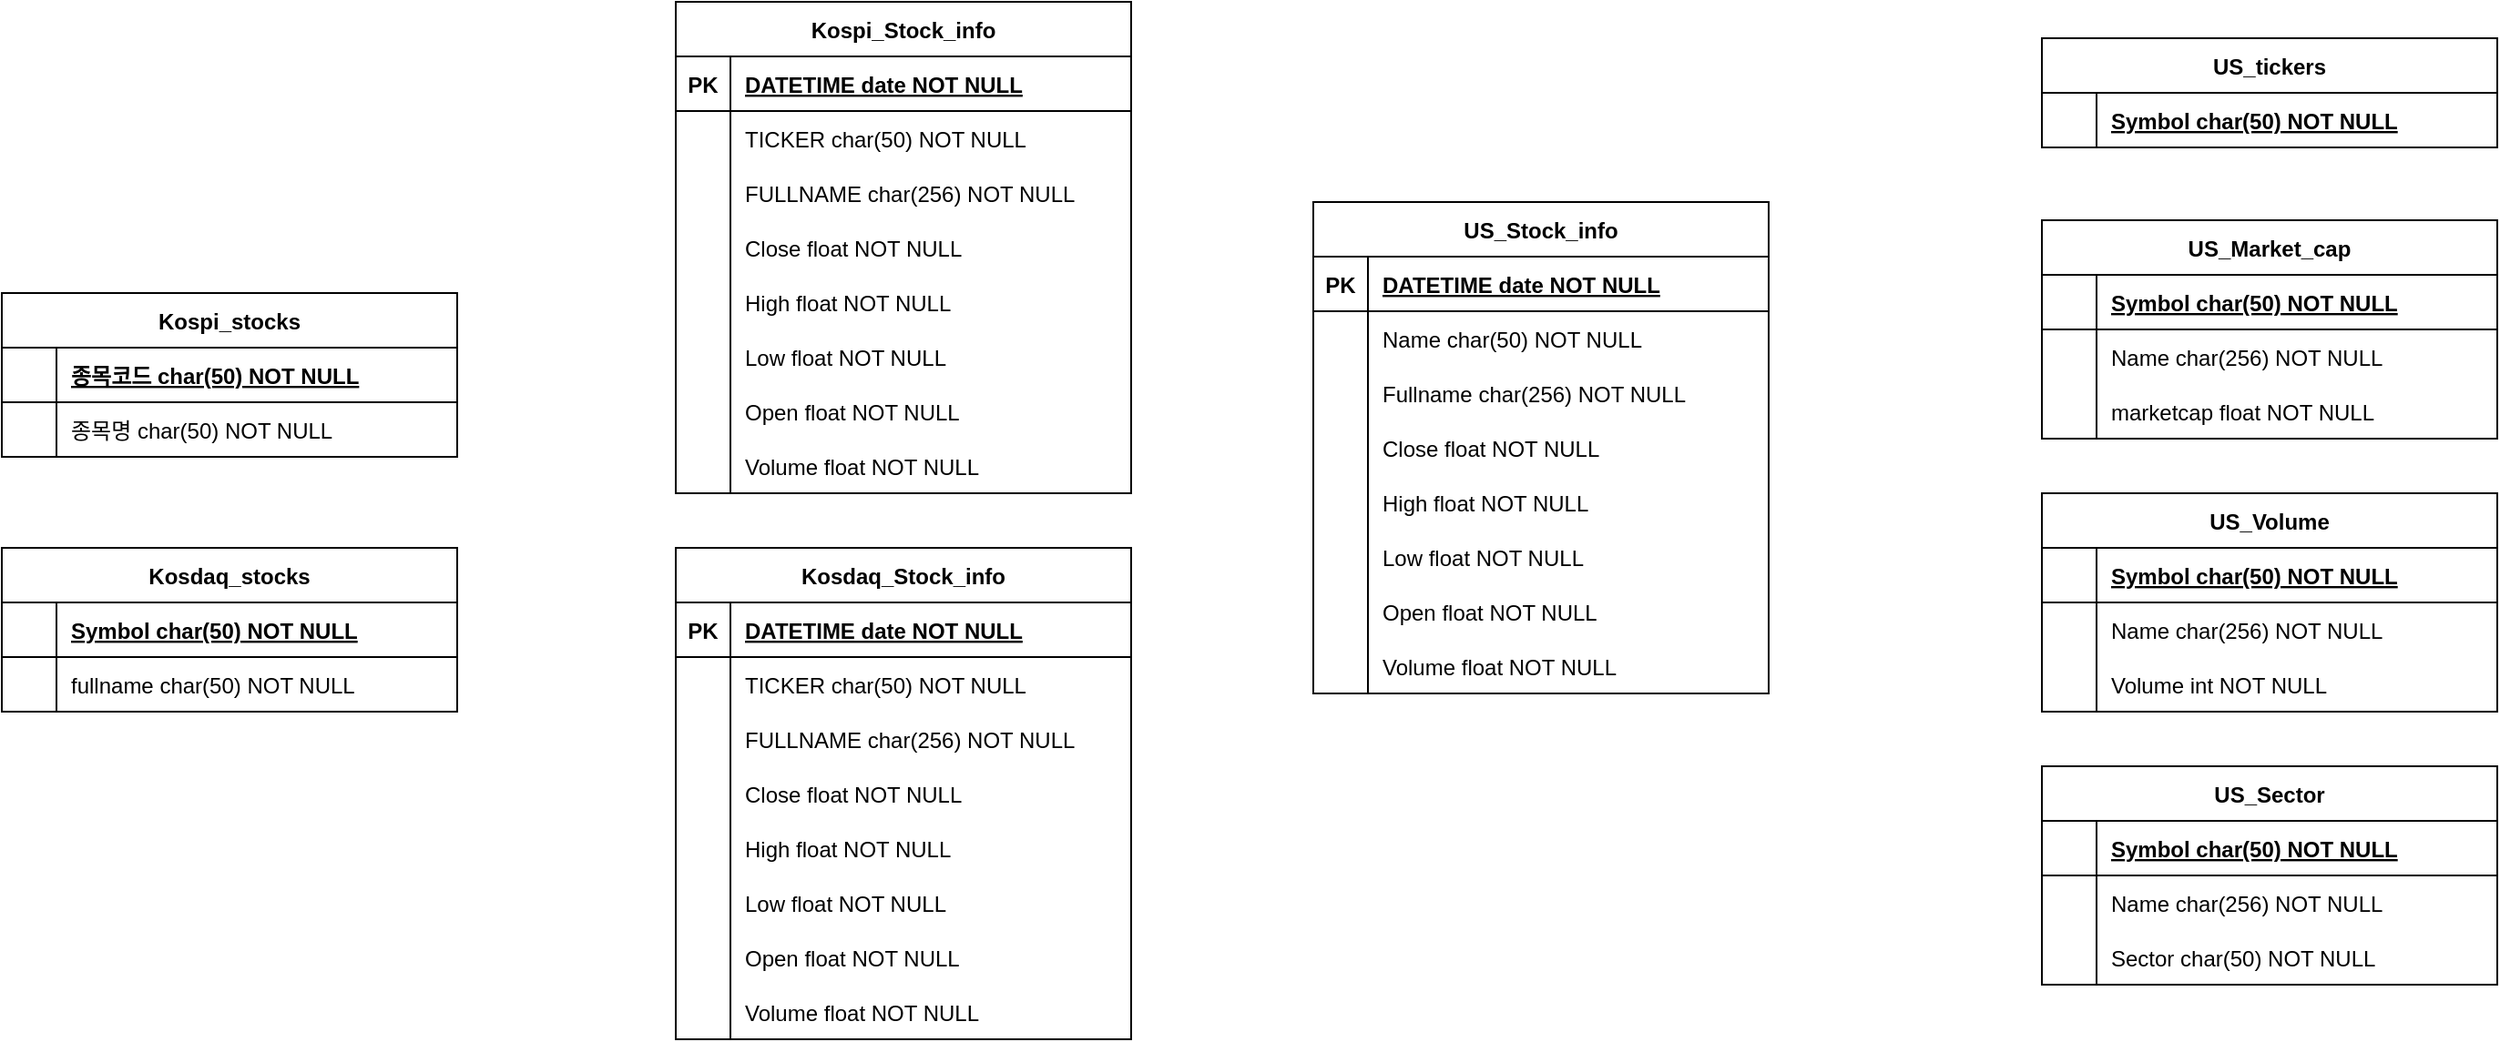 <mxfile version="24.9.1" pages="2">
  <diagram id="S8U3gmZqqKseJ5xpTmAd" name="raw_data">
    <mxGraphModel dx="3052" dy="1060" grid="1" gridSize="10" guides="1" tooltips="1" connect="1" arrows="1" fold="1" page="1" pageScale="1" pageWidth="827" pageHeight="1169" math="0" shadow="0">
      <root>
        <mxCell id="0" />
        <mxCell id="1" parent="0" />
        <mxCell id="1P6U34rovefx22epASYT-1" value="US_tickers" style="shape=table;startSize=30;container=1;collapsible=1;childLayout=tableLayout;fixedRows=1;rowLines=0;fontStyle=1;align=center;resizeLast=1;" vertex="1" parent="1">
          <mxGeometry x="450" y="120" width="250" height="60" as="geometry" />
        </mxCell>
        <mxCell id="1P6U34rovefx22epASYT-2" value="" style="shape=partialRectangle;collapsible=0;dropTarget=0;pointerEvents=0;fillColor=none;points=[[0,0.5],[1,0.5]];portConstraint=eastwest;top=0;left=0;right=0;bottom=1;" vertex="1" parent="1P6U34rovefx22epASYT-1">
          <mxGeometry y="30" width="250" height="30" as="geometry" />
        </mxCell>
        <mxCell id="1P6U34rovefx22epASYT-3" value="" style="shape=partialRectangle;overflow=hidden;connectable=0;fillColor=none;top=0;left=0;bottom=0;right=0;fontStyle=1;" vertex="1" parent="1P6U34rovefx22epASYT-2">
          <mxGeometry width="30" height="30" as="geometry">
            <mxRectangle width="30" height="30" as="alternateBounds" />
          </mxGeometry>
        </mxCell>
        <mxCell id="1P6U34rovefx22epASYT-4" value="Symbol char(50) NOT NULL " style="shape=partialRectangle;overflow=hidden;connectable=0;fillColor=none;top=0;left=0;bottom=0;right=0;align=left;spacingLeft=6;fontStyle=5;" vertex="1" parent="1P6U34rovefx22epASYT-2">
          <mxGeometry x="30" width="220" height="30" as="geometry">
            <mxRectangle width="220" height="30" as="alternateBounds" />
          </mxGeometry>
        </mxCell>
        <mxCell id="1P6U34rovefx22epASYT-5" value="US_Volume" style="shape=table;startSize=30;container=1;collapsible=1;childLayout=tableLayout;fixedRows=1;rowLines=0;fontStyle=1;align=center;resizeLast=1;" vertex="1" parent="1">
          <mxGeometry x="450" y="370" width="250" height="120" as="geometry" />
        </mxCell>
        <mxCell id="1P6U34rovefx22epASYT-6" value="" style="shape=partialRectangle;collapsible=0;dropTarget=0;pointerEvents=0;fillColor=none;points=[[0,0.5],[1,0.5]];portConstraint=eastwest;top=0;left=0;right=0;bottom=1;" vertex="1" parent="1P6U34rovefx22epASYT-5">
          <mxGeometry y="30" width="250" height="30" as="geometry" />
        </mxCell>
        <mxCell id="1P6U34rovefx22epASYT-7" value="" style="shape=partialRectangle;overflow=hidden;connectable=0;fillColor=none;top=0;left=0;bottom=0;right=0;fontStyle=1;" vertex="1" parent="1P6U34rovefx22epASYT-6">
          <mxGeometry width="30" height="30" as="geometry">
            <mxRectangle width="30" height="30" as="alternateBounds" />
          </mxGeometry>
        </mxCell>
        <mxCell id="1P6U34rovefx22epASYT-8" value="Symbol char(50) NOT NULL" style="shape=partialRectangle;overflow=hidden;connectable=0;fillColor=none;top=0;left=0;bottom=0;right=0;align=left;spacingLeft=6;fontStyle=5;" vertex="1" parent="1P6U34rovefx22epASYT-6">
          <mxGeometry x="30" width="220" height="30" as="geometry">
            <mxRectangle width="220" height="30" as="alternateBounds" />
          </mxGeometry>
        </mxCell>
        <mxCell id="1P6U34rovefx22epASYT-9" value="" style="shape=partialRectangle;collapsible=0;dropTarget=0;pointerEvents=0;fillColor=none;points=[[0,0.5],[1,0.5]];portConstraint=eastwest;top=0;left=0;right=0;bottom=0;" vertex="1" parent="1P6U34rovefx22epASYT-5">
          <mxGeometry y="60" width="250" height="30" as="geometry" />
        </mxCell>
        <mxCell id="1P6U34rovefx22epASYT-10" value="" style="shape=partialRectangle;overflow=hidden;connectable=0;fillColor=none;top=0;left=0;bottom=0;right=0;" vertex="1" parent="1P6U34rovefx22epASYT-9">
          <mxGeometry width="30" height="30" as="geometry">
            <mxRectangle width="30" height="30" as="alternateBounds" />
          </mxGeometry>
        </mxCell>
        <mxCell id="1P6U34rovefx22epASYT-11" value="Name char(256) NOT NULL" style="shape=partialRectangle;overflow=hidden;connectable=0;fillColor=none;top=0;left=0;bottom=0;right=0;align=left;spacingLeft=6;" vertex="1" parent="1P6U34rovefx22epASYT-9">
          <mxGeometry x="30" width="220" height="30" as="geometry">
            <mxRectangle width="220" height="30" as="alternateBounds" />
          </mxGeometry>
        </mxCell>
        <mxCell id="1P6U34rovefx22epASYT-12" value="" style="shape=partialRectangle;collapsible=0;dropTarget=0;pointerEvents=0;fillColor=none;points=[[0,0.5],[1,0.5]];portConstraint=eastwest;top=0;left=0;right=0;bottom=0;" vertex="1" parent="1P6U34rovefx22epASYT-5">
          <mxGeometry y="90" width="250" height="30" as="geometry" />
        </mxCell>
        <mxCell id="1P6U34rovefx22epASYT-13" value="" style="shape=partialRectangle;overflow=hidden;connectable=0;fillColor=none;top=0;left=0;bottom=0;right=0;" vertex="1" parent="1P6U34rovefx22epASYT-12">
          <mxGeometry width="30" height="30" as="geometry">
            <mxRectangle width="30" height="30" as="alternateBounds" />
          </mxGeometry>
        </mxCell>
        <mxCell id="1P6U34rovefx22epASYT-14" value="Volume int NOT NULL" style="shape=partialRectangle;overflow=hidden;connectable=0;fillColor=none;top=0;left=0;bottom=0;right=0;align=left;spacingLeft=6;" vertex="1" parent="1P6U34rovefx22epASYT-12">
          <mxGeometry x="30" width="220" height="30" as="geometry">
            <mxRectangle width="220" height="30" as="alternateBounds" />
          </mxGeometry>
        </mxCell>
        <mxCell id="1P6U34rovefx22epASYT-15" value="US_Stock_info" style="shape=table;startSize=30;container=1;collapsible=1;childLayout=tableLayout;fixedRows=1;rowLines=0;fontStyle=1;align=center;resizeLast=1;" vertex="1" parent="1">
          <mxGeometry x="50" y="210" width="250" height="270" as="geometry">
            <mxRectangle x="120" y="120" width="100" height="30" as="alternateBounds" />
          </mxGeometry>
        </mxCell>
        <mxCell id="1P6U34rovefx22epASYT-16" value="" style="shape=partialRectangle;collapsible=0;dropTarget=0;pointerEvents=0;fillColor=none;points=[[0,0.5],[1,0.5]];portConstraint=eastwest;top=0;left=0;right=0;bottom=1;" vertex="1" parent="1P6U34rovefx22epASYT-15">
          <mxGeometry y="30" width="250" height="30" as="geometry" />
        </mxCell>
        <mxCell id="1P6U34rovefx22epASYT-17" value="PK" style="shape=partialRectangle;overflow=hidden;connectable=0;fillColor=none;top=0;left=0;bottom=0;right=0;fontStyle=1;" vertex="1" parent="1P6U34rovefx22epASYT-16">
          <mxGeometry width="30" height="30" as="geometry">
            <mxRectangle width="30" height="30" as="alternateBounds" />
          </mxGeometry>
        </mxCell>
        <mxCell id="1P6U34rovefx22epASYT-18" value="DATETIME date NOT NULL " style="shape=partialRectangle;overflow=hidden;connectable=0;fillColor=none;top=0;left=0;bottom=0;right=0;align=left;spacingLeft=6;fontStyle=5;" vertex="1" parent="1P6U34rovefx22epASYT-16">
          <mxGeometry x="30" width="220" height="30" as="geometry">
            <mxRectangle width="220" height="30" as="alternateBounds" />
          </mxGeometry>
        </mxCell>
        <mxCell id="1P6U34rovefx22epASYT-19" value="" style="shape=partialRectangle;collapsible=0;dropTarget=0;pointerEvents=0;fillColor=none;points=[[0,0.5],[1,0.5]];portConstraint=eastwest;top=0;left=0;right=0;bottom=0;" vertex="1" parent="1P6U34rovefx22epASYT-15">
          <mxGeometry y="60" width="250" height="30" as="geometry" />
        </mxCell>
        <mxCell id="1P6U34rovefx22epASYT-20" value="" style="shape=partialRectangle;overflow=hidden;connectable=0;fillColor=none;top=0;left=0;bottom=0;right=0;" vertex="1" parent="1P6U34rovefx22epASYT-19">
          <mxGeometry width="30" height="30" as="geometry">
            <mxRectangle width="30" height="30" as="alternateBounds" />
          </mxGeometry>
        </mxCell>
        <mxCell id="1P6U34rovefx22epASYT-21" value="Name char(50) NOT NULL" style="shape=partialRectangle;overflow=hidden;connectable=0;fillColor=none;top=0;left=0;bottom=0;right=0;align=left;spacingLeft=6;" vertex="1" parent="1P6U34rovefx22epASYT-19">
          <mxGeometry x="30" width="220" height="30" as="geometry">
            <mxRectangle width="220" height="30" as="alternateBounds" />
          </mxGeometry>
        </mxCell>
        <mxCell id="1P6U34rovefx22epASYT-22" style="shape=partialRectangle;collapsible=0;dropTarget=0;pointerEvents=0;fillColor=none;points=[[0,0.5],[1,0.5]];portConstraint=eastwest;top=0;left=0;right=0;bottom=0;" vertex="1" parent="1P6U34rovefx22epASYT-15">
          <mxGeometry y="90" width="250" height="30" as="geometry" />
        </mxCell>
        <mxCell id="1P6U34rovefx22epASYT-23" style="shape=partialRectangle;overflow=hidden;connectable=0;fillColor=none;top=0;left=0;bottom=0;right=0;" vertex="1" parent="1P6U34rovefx22epASYT-22">
          <mxGeometry width="30" height="30" as="geometry">
            <mxRectangle width="30" height="30" as="alternateBounds" />
          </mxGeometry>
        </mxCell>
        <mxCell id="1P6U34rovefx22epASYT-24" value="Fullname char(256) NOT NULL" style="shape=partialRectangle;overflow=hidden;connectable=0;fillColor=none;top=0;left=0;bottom=0;right=0;align=left;spacingLeft=6;" vertex="1" parent="1P6U34rovefx22epASYT-22">
          <mxGeometry x="30" width="220" height="30" as="geometry">
            <mxRectangle width="220" height="30" as="alternateBounds" />
          </mxGeometry>
        </mxCell>
        <mxCell id="1P6U34rovefx22epASYT-25" style="shape=partialRectangle;collapsible=0;dropTarget=0;pointerEvents=0;fillColor=none;points=[[0,0.5],[1,0.5]];portConstraint=eastwest;top=0;left=0;right=0;bottom=0;" vertex="1" parent="1P6U34rovefx22epASYT-15">
          <mxGeometry y="120" width="250" height="30" as="geometry" />
        </mxCell>
        <mxCell id="1P6U34rovefx22epASYT-26" style="shape=partialRectangle;overflow=hidden;connectable=0;fillColor=none;top=0;left=0;bottom=0;right=0;" vertex="1" parent="1P6U34rovefx22epASYT-25">
          <mxGeometry width="30" height="30" as="geometry">
            <mxRectangle width="30" height="30" as="alternateBounds" />
          </mxGeometry>
        </mxCell>
        <mxCell id="1P6U34rovefx22epASYT-27" value="Close float NOT NULL" style="shape=partialRectangle;overflow=hidden;connectable=0;fillColor=none;top=0;left=0;bottom=0;right=0;align=left;spacingLeft=6;" vertex="1" parent="1P6U34rovefx22epASYT-25">
          <mxGeometry x="30" width="220" height="30" as="geometry">
            <mxRectangle width="220" height="30" as="alternateBounds" />
          </mxGeometry>
        </mxCell>
        <mxCell id="1P6U34rovefx22epASYT-28" style="shape=partialRectangle;collapsible=0;dropTarget=0;pointerEvents=0;fillColor=none;points=[[0,0.5],[1,0.5]];portConstraint=eastwest;top=0;left=0;right=0;bottom=0;" vertex="1" parent="1P6U34rovefx22epASYT-15">
          <mxGeometry y="150" width="250" height="30" as="geometry" />
        </mxCell>
        <mxCell id="1P6U34rovefx22epASYT-29" style="shape=partialRectangle;overflow=hidden;connectable=0;fillColor=none;top=0;left=0;bottom=0;right=0;" vertex="1" parent="1P6U34rovefx22epASYT-28">
          <mxGeometry width="30" height="30" as="geometry">
            <mxRectangle width="30" height="30" as="alternateBounds" />
          </mxGeometry>
        </mxCell>
        <mxCell id="1P6U34rovefx22epASYT-30" value="High float NOT NULL" style="shape=partialRectangle;overflow=hidden;connectable=0;fillColor=none;top=0;left=0;bottom=0;right=0;align=left;spacingLeft=6;" vertex="1" parent="1P6U34rovefx22epASYT-28">
          <mxGeometry x="30" width="220" height="30" as="geometry">
            <mxRectangle width="220" height="30" as="alternateBounds" />
          </mxGeometry>
        </mxCell>
        <mxCell id="1P6U34rovefx22epASYT-31" style="shape=partialRectangle;collapsible=0;dropTarget=0;pointerEvents=0;fillColor=none;points=[[0,0.5],[1,0.5]];portConstraint=eastwest;top=0;left=0;right=0;bottom=0;" vertex="1" parent="1P6U34rovefx22epASYT-15">
          <mxGeometry y="180" width="250" height="30" as="geometry" />
        </mxCell>
        <mxCell id="1P6U34rovefx22epASYT-32" style="shape=partialRectangle;overflow=hidden;connectable=0;fillColor=none;top=0;left=0;bottom=0;right=0;" vertex="1" parent="1P6U34rovefx22epASYT-31">
          <mxGeometry width="30" height="30" as="geometry">
            <mxRectangle width="30" height="30" as="alternateBounds" />
          </mxGeometry>
        </mxCell>
        <mxCell id="1P6U34rovefx22epASYT-33" value="Low float NOT NULL" style="shape=partialRectangle;overflow=hidden;connectable=0;fillColor=none;top=0;left=0;bottom=0;right=0;align=left;spacingLeft=6;" vertex="1" parent="1P6U34rovefx22epASYT-31">
          <mxGeometry x="30" width="220" height="30" as="geometry">
            <mxRectangle width="220" height="30" as="alternateBounds" />
          </mxGeometry>
        </mxCell>
        <mxCell id="1P6U34rovefx22epASYT-34" style="shape=partialRectangle;collapsible=0;dropTarget=0;pointerEvents=0;fillColor=none;points=[[0,0.5],[1,0.5]];portConstraint=eastwest;top=0;left=0;right=0;bottom=0;" vertex="1" parent="1P6U34rovefx22epASYT-15">
          <mxGeometry y="210" width="250" height="30" as="geometry" />
        </mxCell>
        <mxCell id="1P6U34rovefx22epASYT-35" style="shape=partialRectangle;overflow=hidden;connectable=0;fillColor=none;top=0;left=0;bottom=0;right=0;" vertex="1" parent="1P6U34rovefx22epASYT-34">
          <mxGeometry width="30" height="30" as="geometry">
            <mxRectangle width="30" height="30" as="alternateBounds" />
          </mxGeometry>
        </mxCell>
        <mxCell id="1P6U34rovefx22epASYT-36" value="Open float NOT NULL" style="shape=partialRectangle;overflow=hidden;connectable=0;fillColor=none;top=0;left=0;bottom=0;right=0;align=left;spacingLeft=6;" vertex="1" parent="1P6U34rovefx22epASYT-34">
          <mxGeometry x="30" width="220" height="30" as="geometry">
            <mxRectangle width="220" height="30" as="alternateBounds" />
          </mxGeometry>
        </mxCell>
        <mxCell id="1P6U34rovefx22epASYT-37" style="shape=partialRectangle;collapsible=0;dropTarget=0;pointerEvents=0;fillColor=none;points=[[0,0.5],[1,0.5]];portConstraint=eastwest;top=0;left=0;right=0;bottom=0;" vertex="1" parent="1P6U34rovefx22epASYT-15">
          <mxGeometry y="240" width="250" height="30" as="geometry" />
        </mxCell>
        <mxCell id="1P6U34rovefx22epASYT-38" style="shape=partialRectangle;overflow=hidden;connectable=0;fillColor=none;top=0;left=0;bottom=0;right=0;" vertex="1" parent="1P6U34rovefx22epASYT-37">
          <mxGeometry width="30" height="30" as="geometry">
            <mxRectangle width="30" height="30" as="alternateBounds" />
          </mxGeometry>
        </mxCell>
        <mxCell id="1P6U34rovefx22epASYT-39" value="Volume float NOT NULL" style="shape=partialRectangle;overflow=hidden;connectable=0;fillColor=none;top=0;left=0;bottom=0;right=0;align=left;spacingLeft=6;" vertex="1" parent="1P6U34rovefx22epASYT-37">
          <mxGeometry x="30" width="220" height="30" as="geometry">
            <mxRectangle width="220" height="30" as="alternateBounds" />
          </mxGeometry>
        </mxCell>
        <mxCell id="1P6U34rovefx22epASYT-40" value="US_Sector" style="shape=table;startSize=30;container=1;collapsible=1;childLayout=tableLayout;fixedRows=1;rowLines=0;fontStyle=1;align=center;resizeLast=1;" vertex="1" parent="1">
          <mxGeometry x="450" y="520" width="250" height="120" as="geometry" />
        </mxCell>
        <mxCell id="1P6U34rovefx22epASYT-41" value="" style="shape=partialRectangle;collapsible=0;dropTarget=0;pointerEvents=0;fillColor=none;points=[[0,0.5],[1,0.5]];portConstraint=eastwest;top=0;left=0;right=0;bottom=1;" vertex="1" parent="1P6U34rovefx22epASYT-40">
          <mxGeometry y="30" width="250" height="30" as="geometry" />
        </mxCell>
        <mxCell id="1P6U34rovefx22epASYT-42" value="" style="shape=partialRectangle;overflow=hidden;connectable=0;fillColor=none;top=0;left=0;bottom=0;right=0;fontStyle=1;" vertex="1" parent="1P6U34rovefx22epASYT-41">
          <mxGeometry width="30" height="30" as="geometry">
            <mxRectangle width="30" height="30" as="alternateBounds" />
          </mxGeometry>
        </mxCell>
        <mxCell id="1P6U34rovefx22epASYT-43" value="Symbol char(50) NOT NULL" style="shape=partialRectangle;overflow=hidden;connectable=0;fillColor=none;top=0;left=0;bottom=0;right=0;align=left;spacingLeft=6;fontStyle=5;" vertex="1" parent="1P6U34rovefx22epASYT-41">
          <mxGeometry x="30" width="220" height="30" as="geometry">
            <mxRectangle width="220" height="30" as="alternateBounds" />
          </mxGeometry>
        </mxCell>
        <mxCell id="1P6U34rovefx22epASYT-44" value="" style="shape=partialRectangle;collapsible=0;dropTarget=0;pointerEvents=0;fillColor=none;points=[[0,0.5],[1,0.5]];portConstraint=eastwest;top=0;left=0;right=0;bottom=0;" vertex="1" parent="1P6U34rovefx22epASYT-40">
          <mxGeometry y="60" width="250" height="30" as="geometry" />
        </mxCell>
        <mxCell id="1P6U34rovefx22epASYT-45" value="" style="shape=partialRectangle;overflow=hidden;connectable=0;fillColor=none;top=0;left=0;bottom=0;right=0;" vertex="1" parent="1P6U34rovefx22epASYT-44">
          <mxGeometry width="30" height="30" as="geometry">
            <mxRectangle width="30" height="30" as="alternateBounds" />
          </mxGeometry>
        </mxCell>
        <mxCell id="1P6U34rovefx22epASYT-46" value="Name char(256) NOT NULL" style="shape=partialRectangle;overflow=hidden;connectable=0;fillColor=none;top=0;left=0;bottom=0;right=0;align=left;spacingLeft=6;" vertex="1" parent="1P6U34rovefx22epASYT-44">
          <mxGeometry x="30" width="220" height="30" as="geometry">
            <mxRectangle width="220" height="30" as="alternateBounds" />
          </mxGeometry>
        </mxCell>
        <mxCell id="1P6U34rovefx22epASYT-47" value="" style="shape=partialRectangle;collapsible=0;dropTarget=0;pointerEvents=0;fillColor=none;points=[[0,0.5],[1,0.5]];portConstraint=eastwest;top=0;left=0;right=0;bottom=0;" vertex="1" parent="1P6U34rovefx22epASYT-40">
          <mxGeometry y="90" width="250" height="30" as="geometry" />
        </mxCell>
        <mxCell id="1P6U34rovefx22epASYT-48" value="" style="shape=partialRectangle;overflow=hidden;connectable=0;fillColor=none;top=0;left=0;bottom=0;right=0;" vertex="1" parent="1P6U34rovefx22epASYT-47">
          <mxGeometry width="30" height="30" as="geometry">
            <mxRectangle width="30" height="30" as="alternateBounds" />
          </mxGeometry>
        </mxCell>
        <mxCell id="1P6U34rovefx22epASYT-49" value="Sector char(50) NOT NULL" style="shape=partialRectangle;overflow=hidden;connectable=0;fillColor=none;top=0;left=0;bottom=0;right=0;align=left;spacingLeft=6;" vertex="1" parent="1P6U34rovefx22epASYT-47">
          <mxGeometry x="30" width="220" height="30" as="geometry">
            <mxRectangle width="220" height="30" as="alternateBounds" />
          </mxGeometry>
        </mxCell>
        <mxCell id="1P6U34rovefx22epASYT-50" value="US_Market_cap" style="shape=table;startSize=30;container=1;collapsible=1;childLayout=tableLayout;fixedRows=1;rowLines=0;fontStyle=1;align=center;resizeLast=1;" vertex="1" parent="1">
          <mxGeometry x="450" y="220" width="250" height="120" as="geometry" />
        </mxCell>
        <mxCell id="1P6U34rovefx22epASYT-51" value="" style="shape=partialRectangle;collapsible=0;dropTarget=0;pointerEvents=0;fillColor=none;points=[[0,0.5],[1,0.5]];portConstraint=eastwest;top=0;left=0;right=0;bottom=1;" vertex="1" parent="1P6U34rovefx22epASYT-50">
          <mxGeometry y="30" width="250" height="30" as="geometry" />
        </mxCell>
        <mxCell id="1P6U34rovefx22epASYT-52" value="" style="shape=partialRectangle;overflow=hidden;connectable=0;fillColor=none;top=0;left=0;bottom=0;right=0;fontStyle=1;" vertex="1" parent="1P6U34rovefx22epASYT-51">
          <mxGeometry width="30" height="30" as="geometry">
            <mxRectangle width="30" height="30" as="alternateBounds" />
          </mxGeometry>
        </mxCell>
        <mxCell id="1P6U34rovefx22epASYT-53" value="Symbol char(50) NOT NULL" style="shape=partialRectangle;overflow=hidden;connectable=0;fillColor=none;top=0;left=0;bottom=0;right=0;align=left;spacingLeft=6;fontStyle=5;" vertex="1" parent="1P6U34rovefx22epASYT-51">
          <mxGeometry x="30" width="220" height="30" as="geometry">
            <mxRectangle width="220" height="30" as="alternateBounds" />
          </mxGeometry>
        </mxCell>
        <mxCell id="1P6U34rovefx22epASYT-54" value="" style="shape=partialRectangle;collapsible=0;dropTarget=0;pointerEvents=0;fillColor=none;points=[[0,0.5],[1,0.5]];portConstraint=eastwest;top=0;left=0;right=0;bottom=0;" vertex="1" parent="1P6U34rovefx22epASYT-50">
          <mxGeometry y="60" width="250" height="30" as="geometry" />
        </mxCell>
        <mxCell id="1P6U34rovefx22epASYT-55" value="" style="shape=partialRectangle;overflow=hidden;connectable=0;fillColor=none;top=0;left=0;bottom=0;right=0;" vertex="1" parent="1P6U34rovefx22epASYT-54">
          <mxGeometry width="30" height="30" as="geometry">
            <mxRectangle width="30" height="30" as="alternateBounds" />
          </mxGeometry>
        </mxCell>
        <mxCell id="1P6U34rovefx22epASYT-56" value="Name char(256) NOT NULL" style="shape=partialRectangle;overflow=hidden;connectable=0;fillColor=none;top=0;left=0;bottom=0;right=0;align=left;spacingLeft=6;" vertex="1" parent="1P6U34rovefx22epASYT-54">
          <mxGeometry x="30" width="220" height="30" as="geometry">
            <mxRectangle width="220" height="30" as="alternateBounds" />
          </mxGeometry>
        </mxCell>
        <mxCell id="1P6U34rovefx22epASYT-57" value="" style="shape=partialRectangle;collapsible=0;dropTarget=0;pointerEvents=0;fillColor=none;points=[[0,0.5],[1,0.5]];portConstraint=eastwest;top=0;left=0;right=0;bottom=0;" vertex="1" parent="1P6U34rovefx22epASYT-50">
          <mxGeometry y="90" width="250" height="30" as="geometry" />
        </mxCell>
        <mxCell id="1P6U34rovefx22epASYT-58" value="" style="shape=partialRectangle;overflow=hidden;connectable=0;fillColor=none;top=0;left=0;bottom=0;right=0;" vertex="1" parent="1P6U34rovefx22epASYT-57">
          <mxGeometry width="30" height="30" as="geometry">
            <mxRectangle width="30" height="30" as="alternateBounds" />
          </mxGeometry>
        </mxCell>
        <mxCell id="1P6U34rovefx22epASYT-59" value="marketcap float NOT NULL" style="shape=partialRectangle;overflow=hidden;connectable=0;fillColor=none;top=0;left=0;bottom=0;right=0;align=left;spacingLeft=6;" vertex="1" parent="1P6U34rovefx22epASYT-57">
          <mxGeometry x="30" width="220" height="30" as="geometry">
            <mxRectangle width="220" height="30" as="alternateBounds" />
          </mxGeometry>
        </mxCell>
        <mxCell id="1P6U34rovefx22epASYT-60" value="Kospi_stocks" style="shape=table;startSize=30;container=1;collapsible=1;childLayout=tableLayout;fixedRows=1;rowLines=0;fontStyle=1;align=center;resizeLast=1;" vertex="1" parent="1">
          <mxGeometry x="-670" y="260" width="250" height="90" as="geometry" />
        </mxCell>
        <mxCell id="1P6U34rovefx22epASYT-61" value="" style="shape=partialRectangle;collapsible=0;dropTarget=0;pointerEvents=0;fillColor=none;points=[[0,0.5],[1,0.5]];portConstraint=eastwest;top=0;left=0;right=0;bottom=1;" vertex="1" parent="1P6U34rovefx22epASYT-60">
          <mxGeometry y="30" width="250" height="30" as="geometry" />
        </mxCell>
        <mxCell id="1P6U34rovefx22epASYT-62" value="" style="shape=partialRectangle;overflow=hidden;connectable=0;fillColor=none;top=0;left=0;bottom=0;right=0;fontStyle=1;" vertex="1" parent="1P6U34rovefx22epASYT-61">
          <mxGeometry width="30" height="30" as="geometry">
            <mxRectangle width="30" height="30" as="alternateBounds" />
          </mxGeometry>
        </mxCell>
        <mxCell id="1P6U34rovefx22epASYT-63" value="종목코드 char(50) NOT NULL" style="shape=partialRectangle;overflow=hidden;connectable=0;fillColor=none;top=0;left=0;bottom=0;right=0;align=left;spacingLeft=6;fontStyle=5;" vertex="1" parent="1P6U34rovefx22epASYT-61">
          <mxGeometry x="30" width="220" height="30" as="geometry">
            <mxRectangle width="220" height="30" as="alternateBounds" />
          </mxGeometry>
        </mxCell>
        <mxCell id="1P6U34rovefx22epASYT-64" value="" style="shape=partialRectangle;collapsible=0;dropTarget=0;pointerEvents=0;fillColor=none;points=[[0,0.5],[1,0.5]];portConstraint=eastwest;top=0;left=0;right=0;bottom=0;" vertex="1" parent="1P6U34rovefx22epASYT-60">
          <mxGeometry y="60" width="250" height="30" as="geometry" />
        </mxCell>
        <mxCell id="1P6U34rovefx22epASYT-65" value="" style="shape=partialRectangle;overflow=hidden;connectable=0;fillColor=none;top=0;left=0;bottom=0;right=0;" vertex="1" parent="1P6U34rovefx22epASYT-64">
          <mxGeometry width="30" height="30" as="geometry">
            <mxRectangle width="30" height="30" as="alternateBounds" />
          </mxGeometry>
        </mxCell>
        <mxCell id="1P6U34rovefx22epASYT-66" value="종목명 char(50) NOT NULL" style="shape=partialRectangle;overflow=hidden;connectable=0;fillColor=none;top=0;left=0;bottom=0;right=0;align=left;spacingLeft=6;" vertex="1" parent="1P6U34rovefx22epASYT-64">
          <mxGeometry x="30" width="220" height="30" as="geometry">
            <mxRectangle width="220" height="30" as="alternateBounds" />
          </mxGeometry>
        </mxCell>
        <mxCell id="1P6U34rovefx22epASYT-67" value="Kosdaq_stocks" style="shape=table;startSize=30;container=1;collapsible=1;childLayout=tableLayout;fixedRows=1;rowLines=0;fontStyle=1;align=center;resizeLast=1;" vertex="1" parent="1">
          <mxGeometry x="-670" y="400" width="250" height="90" as="geometry" />
        </mxCell>
        <mxCell id="1P6U34rovefx22epASYT-68" value="" style="shape=partialRectangle;collapsible=0;dropTarget=0;pointerEvents=0;fillColor=none;points=[[0,0.5],[1,0.5]];portConstraint=eastwest;top=0;left=0;right=0;bottom=1;" vertex="1" parent="1P6U34rovefx22epASYT-67">
          <mxGeometry y="30" width="250" height="30" as="geometry" />
        </mxCell>
        <mxCell id="1P6U34rovefx22epASYT-69" value="" style="shape=partialRectangle;overflow=hidden;connectable=0;fillColor=none;top=0;left=0;bottom=0;right=0;fontStyle=1;" vertex="1" parent="1P6U34rovefx22epASYT-68">
          <mxGeometry width="30" height="30" as="geometry">
            <mxRectangle width="30" height="30" as="alternateBounds" />
          </mxGeometry>
        </mxCell>
        <mxCell id="1P6U34rovefx22epASYT-70" value="Symbol char(50) NOT NULL" style="shape=partialRectangle;overflow=hidden;connectable=0;fillColor=none;top=0;left=0;bottom=0;right=0;align=left;spacingLeft=6;fontStyle=5;" vertex="1" parent="1P6U34rovefx22epASYT-68">
          <mxGeometry x="30" width="220" height="30" as="geometry">
            <mxRectangle width="220" height="30" as="alternateBounds" />
          </mxGeometry>
        </mxCell>
        <mxCell id="1P6U34rovefx22epASYT-71" value="" style="shape=partialRectangle;collapsible=0;dropTarget=0;pointerEvents=0;fillColor=none;points=[[0,0.5],[1,0.5]];portConstraint=eastwest;top=0;left=0;right=0;bottom=0;" vertex="1" parent="1P6U34rovefx22epASYT-67">
          <mxGeometry y="60" width="250" height="30" as="geometry" />
        </mxCell>
        <mxCell id="1P6U34rovefx22epASYT-72" value="" style="shape=partialRectangle;overflow=hidden;connectable=0;fillColor=none;top=0;left=0;bottom=0;right=0;" vertex="1" parent="1P6U34rovefx22epASYT-71">
          <mxGeometry width="30" height="30" as="geometry">
            <mxRectangle width="30" height="30" as="alternateBounds" />
          </mxGeometry>
        </mxCell>
        <mxCell id="1P6U34rovefx22epASYT-73" value="fullname char(50) NOT NULL" style="shape=partialRectangle;overflow=hidden;connectable=0;fillColor=none;top=0;left=0;bottom=0;right=0;align=left;spacingLeft=6;" vertex="1" parent="1P6U34rovefx22epASYT-71">
          <mxGeometry x="30" width="220" height="30" as="geometry">
            <mxRectangle width="220" height="30" as="alternateBounds" />
          </mxGeometry>
        </mxCell>
        <mxCell id="1P6U34rovefx22epASYT-74" value="Kospi_Stock_info" style="shape=table;startSize=30;container=1;collapsible=1;childLayout=tableLayout;fixedRows=1;rowLines=0;fontStyle=1;align=center;resizeLast=1;" vertex="1" parent="1">
          <mxGeometry x="-300" y="100" width="250" height="270" as="geometry">
            <mxRectangle x="120" y="120" width="100" height="30" as="alternateBounds" />
          </mxGeometry>
        </mxCell>
        <mxCell id="1P6U34rovefx22epASYT-75" value="" style="shape=partialRectangle;collapsible=0;dropTarget=0;pointerEvents=0;fillColor=none;points=[[0,0.5],[1,0.5]];portConstraint=eastwest;top=0;left=0;right=0;bottom=1;" vertex="1" parent="1P6U34rovefx22epASYT-74">
          <mxGeometry y="30" width="250" height="30" as="geometry" />
        </mxCell>
        <mxCell id="1P6U34rovefx22epASYT-76" value="PK" style="shape=partialRectangle;overflow=hidden;connectable=0;fillColor=none;top=0;left=0;bottom=0;right=0;fontStyle=1;" vertex="1" parent="1P6U34rovefx22epASYT-75">
          <mxGeometry width="30" height="30" as="geometry">
            <mxRectangle width="30" height="30" as="alternateBounds" />
          </mxGeometry>
        </mxCell>
        <mxCell id="1P6U34rovefx22epASYT-77" value="DATETIME date NOT NULL " style="shape=partialRectangle;overflow=hidden;connectable=0;fillColor=none;top=0;left=0;bottom=0;right=0;align=left;spacingLeft=6;fontStyle=5;" vertex="1" parent="1P6U34rovefx22epASYT-75">
          <mxGeometry x="30" width="220" height="30" as="geometry">
            <mxRectangle width="220" height="30" as="alternateBounds" />
          </mxGeometry>
        </mxCell>
        <mxCell id="1P6U34rovefx22epASYT-78" value="" style="shape=partialRectangle;collapsible=0;dropTarget=0;pointerEvents=0;fillColor=none;points=[[0,0.5],[1,0.5]];portConstraint=eastwest;top=0;left=0;right=0;bottom=0;" vertex="1" parent="1P6U34rovefx22epASYT-74">
          <mxGeometry y="60" width="250" height="30" as="geometry" />
        </mxCell>
        <mxCell id="1P6U34rovefx22epASYT-79" value="" style="shape=partialRectangle;overflow=hidden;connectable=0;fillColor=none;top=0;left=0;bottom=0;right=0;" vertex="1" parent="1P6U34rovefx22epASYT-78">
          <mxGeometry width="30" height="30" as="geometry">
            <mxRectangle width="30" height="30" as="alternateBounds" />
          </mxGeometry>
        </mxCell>
        <mxCell id="1P6U34rovefx22epASYT-80" value="TICKER char(50) NOT NULL" style="shape=partialRectangle;overflow=hidden;connectable=0;fillColor=none;top=0;left=0;bottom=0;right=0;align=left;spacingLeft=6;" vertex="1" parent="1P6U34rovefx22epASYT-78">
          <mxGeometry x="30" width="220" height="30" as="geometry">
            <mxRectangle width="220" height="30" as="alternateBounds" />
          </mxGeometry>
        </mxCell>
        <mxCell id="1P6U34rovefx22epASYT-81" style="shape=partialRectangle;collapsible=0;dropTarget=0;pointerEvents=0;fillColor=none;points=[[0,0.5],[1,0.5]];portConstraint=eastwest;top=0;left=0;right=0;bottom=0;" vertex="1" parent="1P6U34rovefx22epASYT-74">
          <mxGeometry y="90" width="250" height="30" as="geometry" />
        </mxCell>
        <mxCell id="1P6U34rovefx22epASYT-82" style="shape=partialRectangle;overflow=hidden;connectable=0;fillColor=none;top=0;left=0;bottom=0;right=0;" vertex="1" parent="1P6U34rovefx22epASYT-81">
          <mxGeometry width="30" height="30" as="geometry">
            <mxRectangle width="30" height="30" as="alternateBounds" />
          </mxGeometry>
        </mxCell>
        <mxCell id="1P6U34rovefx22epASYT-83" value="FULLNAME char(256) NOT NULL" style="shape=partialRectangle;overflow=hidden;connectable=0;fillColor=none;top=0;left=0;bottom=0;right=0;align=left;spacingLeft=6;" vertex="1" parent="1P6U34rovefx22epASYT-81">
          <mxGeometry x="30" width="220" height="30" as="geometry">
            <mxRectangle width="220" height="30" as="alternateBounds" />
          </mxGeometry>
        </mxCell>
        <mxCell id="1P6U34rovefx22epASYT-84" style="shape=partialRectangle;collapsible=0;dropTarget=0;pointerEvents=0;fillColor=none;points=[[0,0.5],[1,0.5]];portConstraint=eastwest;top=0;left=0;right=0;bottom=0;" vertex="1" parent="1P6U34rovefx22epASYT-74">
          <mxGeometry y="120" width="250" height="30" as="geometry" />
        </mxCell>
        <mxCell id="1P6U34rovefx22epASYT-85" style="shape=partialRectangle;overflow=hidden;connectable=0;fillColor=none;top=0;left=0;bottom=0;right=0;" vertex="1" parent="1P6U34rovefx22epASYT-84">
          <mxGeometry width="30" height="30" as="geometry">
            <mxRectangle width="30" height="30" as="alternateBounds" />
          </mxGeometry>
        </mxCell>
        <mxCell id="1P6U34rovefx22epASYT-86" value="Close float NOT NULL" style="shape=partialRectangle;overflow=hidden;connectable=0;fillColor=none;top=0;left=0;bottom=0;right=0;align=left;spacingLeft=6;" vertex="1" parent="1P6U34rovefx22epASYT-84">
          <mxGeometry x="30" width="220" height="30" as="geometry">
            <mxRectangle width="220" height="30" as="alternateBounds" />
          </mxGeometry>
        </mxCell>
        <mxCell id="1P6U34rovefx22epASYT-87" style="shape=partialRectangle;collapsible=0;dropTarget=0;pointerEvents=0;fillColor=none;points=[[0,0.5],[1,0.5]];portConstraint=eastwest;top=0;left=0;right=0;bottom=0;" vertex="1" parent="1P6U34rovefx22epASYT-74">
          <mxGeometry y="150" width="250" height="30" as="geometry" />
        </mxCell>
        <mxCell id="1P6U34rovefx22epASYT-88" style="shape=partialRectangle;overflow=hidden;connectable=0;fillColor=none;top=0;left=0;bottom=0;right=0;" vertex="1" parent="1P6U34rovefx22epASYT-87">
          <mxGeometry width="30" height="30" as="geometry">
            <mxRectangle width="30" height="30" as="alternateBounds" />
          </mxGeometry>
        </mxCell>
        <mxCell id="1P6U34rovefx22epASYT-89" value="High float NOT NULL" style="shape=partialRectangle;overflow=hidden;connectable=0;fillColor=none;top=0;left=0;bottom=0;right=0;align=left;spacingLeft=6;" vertex="1" parent="1P6U34rovefx22epASYT-87">
          <mxGeometry x="30" width="220" height="30" as="geometry">
            <mxRectangle width="220" height="30" as="alternateBounds" />
          </mxGeometry>
        </mxCell>
        <mxCell id="1P6U34rovefx22epASYT-90" style="shape=partialRectangle;collapsible=0;dropTarget=0;pointerEvents=0;fillColor=none;points=[[0,0.5],[1,0.5]];portConstraint=eastwest;top=0;left=0;right=0;bottom=0;" vertex="1" parent="1P6U34rovefx22epASYT-74">
          <mxGeometry y="180" width="250" height="30" as="geometry" />
        </mxCell>
        <mxCell id="1P6U34rovefx22epASYT-91" style="shape=partialRectangle;overflow=hidden;connectable=0;fillColor=none;top=0;left=0;bottom=0;right=0;" vertex="1" parent="1P6U34rovefx22epASYT-90">
          <mxGeometry width="30" height="30" as="geometry">
            <mxRectangle width="30" height="30" as="alternateBounds" />
          </mxGeometry>
        </mxCell>
        <mxCell id="1P6U34rovefx22epASYT-92" value="Low float NOT NULL" style="shape=partialRectangle;overflow=hidden;connectable=0;fillColor=none;top=0;left=0;bottom=0;right=0;align=left;spacingLeft=6;" vertex="1" parent="1P6U34rovefx22epASYT-90">
          <mxGeometry x="30" width="220" height="30" as="geometry">
            <mxRectangle width="220" height="30" as="alternateBounds" />
          </mxGeometry>
        </mxCell>
        <mxCell id="1P6U34rovefx22epASYT-93" style="shape=partialRectangle;collapsible=0;dropTarget=0;pointerEvents=0;fillColor=none;points=[[0,0.5],[1,0.5]];portConstraint=eastwest;top=0;left=0;right=0;bottom=0;" vertex="1" parent="1P6U34rovefx22epASYT-74">
          <mxGeometry y="210" width="250" height="30" as="geometry" />
        </mxCell>
        <mxCell id="1P6U34rovefx22epASYT-94" style="shape=partialRectangle;overflow=hidden;connectable=0;fillColor=none;top=0;left=0;bottom=0;right=0;" vertex="1" parent="1P6U34rovefx22epASYT-93">
          <mxGeometry width="30" height="30" as="geometry">
            <mxRectangle width="30" height="30" as="alternateBounds" />
          </mxGeometry>
        </mxCell>
        <mxCell id="1P6U34rovefx22epASYT-95" value="Open float NOT NULL" style="shape=partialRectangle;overflow=hidden;connectable=0;fillColor=none;top=0;left=0;bottom=0;right=0;align=left;spacingLeft=6;" vertex="1" parent="1P6U34rovefx22epASYT-93">
          <mxGeometry x="30" width="220" height="30" as="geometry">
            <mxRectangle width="220" height="30" as="alternateBounds" />
          </mxGeometry>
        </mxCell>
        <mxCell id="1P6U34rovefx22epASYT-96" style="shape=partialRectangle;collapsible=0;dropTarget=0;pointerEvents=0;fillColor=none;points=[[0,0.5],[1,0.5]];portConstraint=eastwest;top=0;left=0;right=0;bottom=0;" vertex="1" parent="1P6U34rovefx22epASYT-74">
          <mxGeometry y="240" width="250" height="30" as="geometry" />
        </mxCell>
        <mxCell id="1P6U34rovefx22epASYT-97" style="shape=partialRectangle;overflow=hidden;connectable=0;fillColor=none;top=0;left=0;bottom=0;right=0;" vertex="1" parent="1P6U34rovefx22epASYT-96">
          <mxGeometry width="30" height="30" as="geometry">
            <mxRectangle width="30" height="30" as="alternateBounds" />
          </mxGeometry>
        </mxCell>
        <mxCell id="1P6U34rovefx22epASYT-98" value="Volume float NOT NULL" style="shape=partialRectangle;overflow=hidden;connectable=0;fillColor=none;top=0;left=0;bottom=0;right=0;align=left;spacingLeft=6;" vertex="1" parent="1P6U34rovefx22epASYT-96">
          <mxGeometry x="30" width="220" height="30" as="geometry">
            <mxRectangle width="220" height="30" as="alternateBounds" />
          </mxGeometry>
        </mxCell>
        <mxCell id="1P6U34rovefx22epASYT-99" value="Kosdaq_Stock_info" style="shape=table;startSize=30;container=1;collapsible=1;childLayout=tableLayout;fixedRows=1;rowLines=0;fontStyle=1;align=center;resizeLast=1;" vertex="1" parent="1">
          <mxGeometry x="-300" y="400" width="250" height="270" as="geometry">
            <mxRectangle x="120" y="120" width="100" height="30" as="alternateBounds" />
          </mxGeometry>
        </mxCell>
        <mxCell id="1P6U34rovefx22epASYT-100" value="" style="shape=partialRectangle;collapsible=0;dropTarget=0;pointerEvents=0;fillColor=none;points=[[0,0.5],[1,0.5]];portConstraint=eastwest;top=0;left=0;right=0;bottom=1;" vertex="1" parent="1P6U34rovefx22epASYT-99">
          <mxGeometry y="30" width="250" height="30" as="geometry" />
        </mxCell>
        <mxCell id="1P6U34rovefx22epASYT-101" value="PK" style="shape=partialRectangle;overflow=hidden;connectable=0;fillColor=none;top=0;left=0;bottom=0;right=0;fontStyle=1;" vertex="1" parent="1P6U34rovefx22epASYT-100">
          <mxGeometry width="30" height="30" as="geometry">
            <mxRectangle width="30" height="30" as="alternateBounds" />
          </mxGeometry>
        </mxCell>
        <mxCell id="1P6U34rovefx22epASYT-102" value="DATETIME date NOT NULL " style="shape=partialRectangle;overflow=hidden;connectable=0;fillColor=none;top=0;left=0;bottom=0;right=0;align=left;spacingLeft=6;fontStyle=5;" vertex="1" parent="1P6U34rovefx22epASYT-100">
          <mxGeometry x="30" width="220" height="30" as="geometry">
            <mxRectangle width="220" height="30" as="alternateBounds" />
          </mxGeometry>
        </mxCell>
        <mxCell id="1P6U34rovefx22epASYT-103" value="" style="shape=partialRectangle;collapsible=0;dropTarget=0;pointerEvents=0;fillColor=none;points=[[0,0.5],[1,0.5]];portConstraint=eastwest;top=0;left=0;right=0;bottom=0;" vertex="1" parent="1P6U34rovefx22epASYT-99">
          <mxGeometry y="60" width="250" height="30" as="geometry" />
        </mxCell>
        <mxCell id="1P6U34rovefx22epASYT-104" value="" style="shape=partialRectangle;overflow=hidden;connectable=0;fillColor=none;top=0;left=0;bottom=0;right=0;" vertex="1" parent="1P6U34rovefx22epASYT-103">
          <mxGeometry width="30" height="30" as="geometry">
            <mxRectangle width="30" height="30" as="alternateBounds" />
          </mxGeometry>
        </mxCell>
        <mxCell id="1P6U34rovefx22epASYT-105" value="TICKER char(50) NOT NULL" style="shape=partialRectangle;overflow=hidden;connectable=0;fillColor=none;top=0;left=0;bottom=0;right=0;align=left;spacingLeft=6;" vertex="1" parent="1P6U34rovefx22epASYT-103">
          <mxGeometry x="30" width="220" height="30" as="geometry">
            <mxRectangle width="220" height="30" as="alternateBounds" />
          </mxGeometry>
        </mxCell>
        <mxCell id="1P6U34rovefx22epASYT-106" style="shape=partialRectangle;collapsible=0;dropTarget=0;pointerEvents=0;fillColor=none;points=[[0,0.5],[1,0.5]];portConstraint=eastwest;top=0;left=0;right=0;bottom=0;" vertex="1" parent="1P6U34rovefx22epASYT-99">
          <mxGeometry y="90" width="250" height="30" as="geometry" />
        </mxCell>
        <mxCell id="1P6U34rovefx22epASYT-107" style="shape=partialRectangle;overflow=hidden;connectable=0;fillColor=none;top=0;left=0;bottom=0;right=0;" vertex="1" parent="1P6U34rovefx22epASYT-106">
          <mxGeometry width="30" height="30" as="geometry">
            <mxRectangle width="30" height="30" as="alternateBounds" />
          </mxGeometry>
        </mxCell>
        <mxCell id="1P6U34rovefx22epASYT-108" value="FULLNAME char(256) NOT NULL" style="shape=partialRectangle;overflow=hidden;connectable=0;fillColor=none;top=0;left=0;bottom=0;right=0;align=left;spacingLeft=6;" vertex="1" parent="1P6U34rovefx22epASYT-106">
          <mxGeometry x="30" width="220" height="30" as="geometry">
            <mxRectangle width="220" height="30" as="alternateBounds" />
          </mxGeometry>
        </mxCell>
        <mxCell id="1P6U34rovefx22epASYT-109" style="shape=partialRectangle;collapsible=0;dropTarget=0;pointerEvents=0;fillColor=none;points=[[0,0.5],[1,0.5]];portConstraint=eastwest;top=0;left=0;right=0;bottom=0;" vertex="1" parent="1P6U34rovefx22epASYT-99">
          <mxGeometry y="120" width="250" height="30" as="geometry" />
        </mxCell>
        <mxCell id="1P6U34rovefx22epASYT-110" style="shape=partialRectangle;overflow=hidden;connectable=0;fillColor=none;top=0;left=0;bottom=0;right=0;" vertex="1" parent="1P6U34rovefx22epASYT-109">
          <mxGeometry width="30" height="30" as="geometry">
            <mxRectangle width="30" height="30" as="alternateBounds" />
          </mxGeometry>
        </mxCell>
        <mxCell id="1P6U34rovefx22epASYT-111" value="Close float NOT NULL" style="shape=partialRectangle;overflow=hidden;connectable=0;fillColor=none;top=0;left=0;bottom=0;right=0;align=left;spacingLeft=6;" vertex="1" parent="1P6U34rovefx22epASYT-109">
          <mxGeometry x="30" width="220" height="30" as="geometry">
            <mxRectangle width="220" height="30" as="alternateBounds" />
          </mxGeometry>
        </mxCell>
        <mxCell id="1P6U34rovefx22epASYT-112" style="shape=partialRectangle;collapsible=0;dropTarget=0;pointerEvents=0;fillColor=none;points=[[0,0.5],[1,0.5]];portConstraint=eastwest;top=0;left=0;right=0;bottom=0;" vertex="1" parent="1P6U34rovefx22epASYT-99">
          <mxGeometry y="150" width="250" height="30" as="geometry" />
        </mxCell>
        <mxCell id="1P6U34rovefx22epASYT-113" style="shape=partialRectangle;overflow=hidden;connectable=0;fillColor=none;top=0;left=0;bottom=0;right=0;" vertex="1" parent="1P6U34rovefx22epASYT-112">
          <mxGeometry width="30" height="30" as="geometry">
            <mxRectangle width="30" height="30" as="alternateBounds" />
          </mxGeometry>
        </mxCell>
        <mxCell id="1P6U34rovefx22epASYT-114" value="High float NOT NULL" style="shape=partialRectangle;overflow=hidden;connectable=0;fillColor=none;top=0;left=0;bottom=0;right=0;align=left;spacingLeft=6;" vertex="1" parent="1P6U34rovefx22epASYT-112">
          <mxGeometry x="30" width="220" height="30" as="geometry">
            <mxRectangle width="220" height="30" as="alternateBounds" />
          </mxGeometry>
        </mxCell>
        <mxCell id="1P6U34rovefx22epASYT-115" style="shape=partialRectangle;collapsible=0;dropTarget=0;pointerEvents=0;fillColor=none;points=[[0,0.5],[1,0.5]];portConstraint=eastwest;top=0;left=0;right=0;bottom=0;" vertex="1" parent="1P6U34rovefx22epASYT-99">
          <mxGeometry y="180" width="250" height="30" as="geometry" />
        </mxCell>
        <mxCell id="1P6U34rovefx22epASYT-116" style="shape=partialRectangle;overflow=hidden;connectable=0;fillColor=none;top=0;left=0;bottom=0;right=0;" vertex="1" parent="1P6U34rovefx22epASYT-115">
          <mxGeometry width="30" height="30" as="geometry">
            <mxRectangle width="30" height="30" as="alternateBounds" />
          </mxGeometry>
        </mxCell>
        <mxCell id="1P6U34rovefx22epASYT-117" value="Low float NOT NULL" style="shape=partialRectangle;overflow=hidden;connectable=0;fillColor=none;top=0;left=0;bottom=0;right=0;align=left;spacingLeft=6;" vertex="1" parent="1P6U34rovefx22epASYT-115">
          <mxGeometry x="30" width="220" height="30" as="geometry">
            <mxRectangle width="220" height="30" as="alternateBounds" />
          </mxGeometry>
        </mxCell>
        <mxCell id="1P6U34rovefx22epASYT-118" style="shape=partialRectangle;collapsible=0;dropTarget=0;pointerEvents=0;fillColor=none;points=[[0,0.5],[1,0.5]];portConstraint=eastwest;top=0;left=0;right=0;bottom=0;" vertex="1" parent="1P6U34rovefx22epASYT-99">
          <mxGeometry y="210" width="250" height="30" as="geometry" />
        </mxCell>
        <mxCell id="1P6U34rovefx22epASYT-119" style="shape=partialRectangle;overflow=hidden;connectable=0;fillColor=none;top=0;left=0;bottom=0;right=0;" vertex="1" parent="1P6U34rovefx22epASYT-118">
          <mxGeometry width="30" height="30" as="geometry">
            <mxRectangle width="30" height="30" as="alternateBounds" />
          </mxGeometry>
        </mxCell>
        <mxCell id="1P6U34rovefx22epASYT-120" value="Open float NOT NULL" style="shape=partialRectangle;overflow=hidden;connectable=0;fillColor=none;top=0;left=0;bottom=0;right=0;align=left;spacingLeft=6;" vertex="1" parent="1P6U34rovefx22epASYT-118">
          <mxGeometry x="30" width="220" height="30" as="geometry">
            <mxRectangle width="220" height="30" as="alternateBounds" />
          </mxGeometry>
        </mxCell>
        <mxCell id="1P6U34rovefx22epASYT-121" style="shape=partialRectangle;collapsible=0;dropTarget=0;pointerEvents=0;fillColor=none;points=[[0,0.5],[1,0.5]];portConstraint=eastwest;top=0;left=0;right=0;bottom=0;" vertex="1" parent="1P6U34rovefx22epASYT-99">
          <mxGeometry y="240" width="250" height="30" as="geometry" />
        </mxCell>
        <mxCell id="1P6U34rovefx22epASYT-122" style="shape=partialRectangle;overflow=hidden;connectable=0;fillColor=none;top=0;left=0;bottom=0;right=0;" vertex="1" parent="1P6U34rovefx22epASYT-121">
          <mxGeometry width="30" height="30" as="geometry">
            <mxRectangle width="30" height="30" as="alternateBounds" />
          </mxGeometry>
        </mxCell>
        <mxCell id="1P6U34rovefx22epASYT-123" value="Volume float NOT NULL" style="shape=partialRectangle;overflow=hidden;connectable=0;fillColor=none;top=0;left=0;bottom=0;right=0;align=left;spacingLeft=6;" vertex="1" parent="1P6U34rovefx22epASYT-121">
          <mxGeometry x="30" width="220" height="30" as="geometry">
            <mxRectangle width="220" height="30" as="alternateBounds" />
          </mxGeometry>
        </mxCell>
      </root>
    </mxGraphModel>
  </diagram>
  <diagram id="IqTEUUqgsiS_x1IN9Y5b" name="analytics">
    <mxGraphModel dx="2576" dy="833" grid="1" gridSize="10" guides="1" tooltips="1" connect="1" arrows="1" fold="1" page="1" pageScale="1" pageWidth="827" pageHeight="1169" math="0" shadow="0">
      <root>
        <mxCell id="0" />
        <mxCell id="1" parent="0" />
        <mxCell id="7BlLjpscWKLANaJSF6Ri-5" value="dim_US_Volume" style="shape=table;startSize=30;container=1;collapsible=1;childLayout=tableLayout;fixedRows=1;rowLines=0;fontStyle=1;align=center;resizeLast=1;" vertex="1" parent="1">
          <mxGeometry x="530" y="250" width="250" height="120" as="geometry" />
        </mxCell>
        <mxCell id="7BlLjpscWKLANaJSF6Ri-6" value="" style="shape=partialRectangle;collapsible=0;dropTarget=0;pointerEvents=0;fillColor=none;points=[[0,0.5],[1,0.5]];portConstraint=eastwest;top=0;left=0;right=0;bottom=1;" vertex="1" parent="7BlLjpscWKLANaJSF6Ri-5">
          <mxGeometry y="30" width="250" height="30" as="geometry" />
        </mxCell>
        <mxCell id="7BlLjpscWKLANaJSF6Ri-7" value="PK" style="shape=partialRectangle;overflow=hidden;connectable=0;fillColor=none;top=0;left=0;bottom=0;right=0;fontStyle=1;" vertex="1" parent="7BlLjpscWKLANaJSF6Ri-6">
          <mxGeometry width="30" height="30" as="geometry">
            <mxRectangle width="30" height="30" as="alternateBounds" />
          </mxGeometry>
        </mxCell>
        <mxCell id="7BlLjpscWKLANaJSF6Ri-8" value="TICKER char(50) NOT NULL" style="shape=partialRectangle;overflow=hidden;connectable=0;fillColor=none;top=0;left=0;bottom=0;right=0;align=left;spacingLeft=6;fontStyle=5;" vertex="1" parent="7BlLjpscWKLANaJSF6Ri-6">
          <mxGeometry x="30" width="220" height="30" as="geometry">
            <mxRectangle width="220" height="30" as="alternateBounds" />
          </mxGeometry>
        </mxCell>
        <mxCell id="7BlLjpscWKLANaJSF6Ri-9" value="" style="shape=partialRectangle;collapsible=0;dropTarget=0;pointerEvents=0;fillColor=none;points=[[0,0.5],[1,0.5]];portConstraint=eastwest;top=0;left=0;right=0;bottom=0;" vertex="1" parent="7BlLjpscWKLANaJSF6Ri-5">
          <mxGeometry y="60" width="250" height="30" as="geometry" />
        </mxCell>
        <mxCell id="7BlLjpscWKLANaJSF6Ri-10" value="" style="shape=partialRectangle;overflow=hidden;connectable=0;fillColor=none;top=0;left=0;bottom=0;right=0;" vertex="1" parent="7BlLjpscWKLANaJSF6Ri-9">
          <mxGeometry width="30" height="30" as="geometry">
            <mxRectangle width="30" height="30" as="alternateBounds" />
          </mxGeometry>
        </mxCell>
        <mxCell id="7BlLjpscWKLANaJSF6Ri-11" value="Name char(256) NOT NULL" style="shape=partialRectangle;overflow=hidden;connectable=0;fillColor=none;top=0;left=0;bottom=0;right=0;align=left;spacingLeft=6;" vertex="1" parent="7BlLjpscWKLANaJSF6Ri-9">
          <mxGeometry x="30" width="220" height="30" as="geometry">
            <mxRectangle width="220" height="30" as="alternateBounds" />
          </mxGeometry>
        </mxCell>
        <mxCell id="7BlLjpscWKLANaJSF6Ri-12" value="" style="shape=partialRectangle;collapsible=0;dropTarget=0;pointerEvents=0;fillColor=none;points=[[0,0.5],[1,0.5]];portConstraint=eastwest;top=0;left=0;right=0;bottom=0;" vertex="1" parent="7BlLjpscWKLANaJSF6Ri-5">
          <mxGeometry y="90" width="250" height="30" as="geometry" />
        </mxCell>
        <mxCell id="7BlLjpscWKLANaJSF6Ri-13" value="" style="shape=partialRectangle;overflow=hidden;connectable=0;fillColor=none;top=0;left=0;bottom=0;right=0;" vertex="1" parent="7BlLjpscWKLANaJSF6Ri-12">
          <mxGeometry width="30" height="30" as="geometry">
            <mxRectangle width="30" height="30" as="alternateBounds" />
          </mxGeometry>
        </mxCell>
        <mxCell id="7BlLjpscWKLANaJSF6Ri-14" value="Volume int NOT NULL" style="shape=partialRectangle;overflow=hidden;connectable=0;fillColor=none;top=0;left=0;bottom=0;right=0;align=left;spacingLeft=6;" vertex="1" parent="7BlLjpscWKLANaJSF6Ri-12">
          <mxGeometry x="30" width="220" height="30" as="geometry">
            <mxRectangle width="220" height="30" as="alternateBounds" />
          </mxGeometry>
        </mxCell>
        <mxCell id="7BlLjpscWKLANaJSF6Ri-15" value="fact_US_Stock" style="shape=table;startSize=30;container=1;collapsible=1;childLayout=tableLayout;fixedRows=1;rowLines=0;fontStyle=1;align=center;resizeLast=1;" vertex="1" parent="1">
          <mxGeometry x="50" y="210" width="250" height="270" as="geometry">
            <mxRectangle x="120" y="120" width="100" height="30" as="alternateBounds" />
          </mxGeometry>
        </mxCell>
        <mxCell id="7BlLjpscWKLANaJSF6Ri-16" value="" style="shape=partialRectangle;collapsible=0;dropTarget=0;pointerEvents=0;fillColor=none;points=[[0,0.5],[1,0.5]];portConstraint=eastwest;top=0;left=0;right=0;bottom=1;" vertex="1" parent="7BlLjpscWKLANaJSF6Ri-15">
          <mxGeometry y="30" width="250" height="30" as="geometry" />
        </mxCell>
        <mxCell id="7BlLjpscWKLANaJSF6Ri-17" value="PK" style="shape=partialRectangle;overflow=hidden;connectable=0;fillColor=none;top=0;left=0;bottom=0;right=0;fontStyle=1;" vertex="1" parent="7BlLjpscWKLANaJSF6Ri-16">
          <mxGeometry width="30" height="30" as="geometry">
            <mxRectangle width="30" height="30" as="alternateBounds" />
          </mxGeometry>
        </mxCell>
        <mxCell id="7BlLjpscWKLANaJSF6Ri-18" value="DATETIME date NOT NULL " style="shape=partialRectangle;overflow=hidden;connectable=0;fillColor=none;top=0;left=0;bottom=0;right=0;align=left;spacingLeft=6;fontStyle=5;" vertex="1" parent="7BlLjpscWKLANaJSF6Ri-16">
          <mxGeometry x="30" width="220" height="30" as="geometry">
            <mxRectangle width="220" height="30" as="alternateBounds" />
          </mxGeometry>
        </mxCell>
        <mxCell id="7BlLjpscWKLANaJSF6Ri-19" value="" style="shape=partialRectangle;collapsible=0;dropTarget=0;pointerEvents=0;fillColor=none;points=[[0,0.5],[1,0.5]];portConstraint=eastwest;top=0;left=0;right=0;bottom=0;" vertex="1" parent="7BlLjpscWKLANaJSF6Ri-15">
          <mxGeometry y="60" width="250" height="30" as="geometry" />
        </mxCell>
        <mxCell id="7BlLjpscWKLANaJSF6Ri-20" value="FK1" style="shape=partialRectangle;overflow=hidden;connectable=0;fillColor=none;top=0;left=0;bottom=0;right=0;" vertex="1" parent="7BlLjpscWKLANaJSF6Ri-19">
          <mxGeometry width="30" height="30" as="geometry">
            <mxRectangle width="30" height="30" as="alternateBounds" />
          </mxGeometry>
        </mxCell>
        <mxCell id="7BlLjpscWKLANaJSF6Ri-21" value="TICKER char(50) NOT NULL" style="shape=partialRectangle;overflow=hidden;connectable=0;fillColor=none;top=0;left=0;bottom=0;right=0;align=left;spacingLeft=6;" vertex="1" parent="7BlLjpscWKLANaJSF6Ri-19">
          <mxGeometry x="30" width="220" height="30" as="geometry">
            <mxRectangle width="220" height="30" as="alternateBounds" />
          </mxGeometry>
        </mxCell>
        <mxCell id="7BlLjpscWKLANaJSF6Ri-22" style="shape=partialRectangle;collapsible=0;dropTarget=0;pointerEvents=0;fillColor=none;points=[[0,0.5],[1,0.5]];portConstraint=eastwest;top=0;left=0;right=0;bottom=0;" vertex="1" parent="7BlLjpscWKLANaJSF6Ri-15">
          <mxGeometry y="90" width="250" height="30" as="geometry" />
        </mxCell>
        <mxCell id="7BlLjpscWKLANaJSF6Ri-23" style="shape=partialRectangle;overflow=hidden;connectable=0;fillColor=none;top=0;left=0;bottom=0;right=0;" vertex="1" parent="7BlLjpscWKLANaJSF6Ri-22">
          <mxGeometry width="30" height="30" as="geometry">
            <mxRectangle width="30" height="30" as="alternateBounds" />
          </mxGeometry>
        </mxCell>
        <mxCell id="7BlLjpscWKLANaJSF6Ri-24" value="Fullname char(256) NOT NULL" style="shape=partialRectangle;overflow=hidden;connectable=0;fillColor=none;top=0;left=0;bottom=0;right=0;align=left;spacingLeft=6;" vertex="1" parent="7BlLjpscWKLANaJSF6Ri-22">
          <mxGeometry x="30" width="220" height="30" as="geometry">
            <mxRectangle width="220" height="30" as="alternateBounds" />
          </mxGeometry>
        </mxCell>
        <mxCell id="7BlLjpscWKLANaJSF6Ri-25" style="shape=partialRectangle;collapsible=0;dropTarget=0;pointerEvents=0;fillColor=none;points=[[0,0.5],[1,0.5]];portConstraint=eastwest;top=0;left=0;right=0;bottom=0;" vertex="1" parent="7BlLjpscWKLANaJSF6Ri-15">
          <mxGeometry y="120" width="250" height="30" as="geometry" />
        </mxCell>
        <mxCell id="7BlLjpscWKLANaJSF6Ri-26" style="shape=partialRectangle;overflow=hidden;connectable=0;fillColor=none;top=0;left=0;bottom=0;right=0;" vertex="1" parent="7BlLjpscWKLANaJSF6Ri-25">
          <mxGeometry width="30" height="30" as="geometry">
            <mxRectangle width="30" height="30" as="alternateBounds" />
          </mxGeometry>
        </mxCell>
        <mxCell id="7BlLjpscWKLANaJSF6Ri-27" value="Close float NOT NULL" style="shape=partialRectangle;overflow=hidden;connectable=0;fillColor=none;top=0;left=0;bottom=0;right=0;align=left;spacingLeft=6;" vertex="1" parent="7BlLjpscWKLANaJSF6Ri-25">
          <mxGeometry x="30" width="220" height="30" as="geometry">
            <mxRectangle width="220" height="30" as="alternateBounds" />
          </mxGeometry>
        </mxCell>
        <mxCell id="7BlLjpscWKLANaJSF6Ri-28" style="shape=partialRectangle;collapsible=0;dropTarget=0;pointerEvents=0;fillColor=none;points=[[0,0.5],[1,0.5]];portConstraint=eastwest;top=0;left=0;right=0;bottom=0;" vertex="1" parent="7BlLjpscWKLANaJSF6Ri-15">
          <mxGeometry y="150" width="250" height="30" as="geometry" />
        </mxCell>
        <mxCell id="7BlLjpscWKLANaJSF6Ri-29" style="shape=partialRectangle;overflow=hidden;connectable=0;fillColor=none;top=0;left=0;bottom=0;right=0;" vertex="1" parent="7BlLjpscWKLANaJSF6Ri-28">
          <mxGeometry width="30" height="30" as="geometry">
            <mxRectangle width="30" height="30" as="alternateBounds" />
          </mxGeometry>
        </mxCell>
        <mxCell id="7BlLjpscWKLANaJSF6Ri-30" value="High float NOT NULL" style="shape=partialRectangle;overflow=hidden;connectable=0;fillColor=none;top=0;left=0;bottom=0;right=0;align=left;spacingLeft=6;" vertex="1" parent="7BlLjpscWKLANaJSF6Ri-28">
          <mxGeometry x="30" width="220" height="30" as="geometry">
            <mxRectangle width="220" height="30" as="alternateBounds" />
          </mxGeometry>
        </mxCell>
        <mxCell id="7BlLjpscWKLANaJSF6Ri-31" style="shape=partialRectangle;collapsible=0;dropTarget=0;pointerEvents=0;fillColor=none;points=[[0,0.5],[1,0.5]];portConstraint=eastwest;top=0;left=0;right=0;bottom=0;" vertex="1" parent="7BlLjpscWKLANaJSF6Ri-15">
          <mxGeometry y="180" width="250" height="30" as="geometry" />
        </mxCell>
        <mxCell id="7BlLjpscWKLANaJSF6Ri-32" style="shape=partialRectangle;overflow=hidden;connectable=0;fillColor=none;top=0;left=0;bottom=0;right=0;" vertex="1" parent="7BlLjpscWKLANaJSF6Ri-31">
          <mxGeometry width="30" height="30" as="geometry">
            <mxRectangle width="30" height="30" as="alternateBounds" />
          </mxGeometry>
        </mxCell>
        <mxCell id="7BlLjpscWKLANaJSF6Ri-33" value="Low float NOT NULL" style="shape=partialRectangle;overflow=hidden;connectable=0;fillColor=none;top=0;left=0;bottom=0;right=0;align=left;spacingLeft=6;" vertex="1" parent="7BlLjpscWKLANaJSF6Ri-31">
          <mxGeometry x="30" width="220" height="30" as="geometry">
            <mxRectangle width="220" height="30" as="alternateBounds" />
          </mxGeometry>
        </mxCell>
        <mxCell id="7BlLjpscWKLANaJSF6Ri-34" style="shape=partialRectangle;collapsible=0;dropTarget=0;pointerEvents=0;fillColor=none;points=[[0,0.5],[1,0.5]];portConstraint=eastwest;top=0;left=0;right=0;bottom=0;" vertex="1" parent="7BlLjpscWKLANaJSF6Ri-15">
          <mxGeometry y="210" width="250" height="30" as="geometry" />
        </mxCell>
        <mxCell id="7BlLjpscWKLANaJSF6Ri-35" style="shape=partialRectangle;overflow=hidden;connectable=0;fillColor=none;top=0;left=0;bottom=0;right=0;" vertex="1" parent="7BlLjpscWKLANaJSF6Ri-34">
          <mxGeometry width="30" height="30" as="geometry">
            <mxRectangle width="30" height="30" as="alternateBounds" />
          </mxGeometry>
        </mxCell>
        <mxCell id="7BlLjpscWKLANaJSF6Ri-36" value="Open float NOT NULL" style="shape=partialRectangle;overflow=hidden;connectable=0;fillColor=none;top=0;left=0;bottom=0;right=0;align=left;spacingLeft=6;" vertex="1" parent="7BlLjpscWKLANaJSF6Ri-34">
          <mxGeometry x="30" width="220" height="30" as="geometry">
            <mxRectangle width="220" height="30" as="alternateBounds" />
          </mxGeometry>
        </mxCell>
        <mxCell id="7BlLjpscWKLANaJSF6Ri-37" style="shape=partialRectangle;collapsible=0;dropTarget=0;pointerEvents=0;fillColor=none;points=[[0,0.5],[1,0.5]];portConstraint=eastwest;top=0;left=0;right=0;bottom=0;" vertex="1" parent="7BlLjpscWKLANaJSF6Ri-15">
          <mxGeometry y="240" width="250" height="30" as="geometry" />
        </mxCell>
        <mxCell id="7BlLjpscWKLANaJSF6Ri-38" style="shape=partialRectangle;overflow=hidden;connectable=0;fillColor=none;top=0;left=0;bottom=0;right=0;" vertex="1" parent="7BlLjpscWKLANaJSF6Ri-37">
          <mxGeometry width="30" height="30" as="geometry">
            <mxRectangle width="30" height="30" as="alternateBounds" />
          </mxGeometry>
        </mxCell>
        <mxCell id="7BlLjpscWKLANaJSF6Ri-39" value="Volume float NOT NULL" style="shape=partialRectangle;overflow=hidden;connectable=0;fillColor=none;top=0;left=0;bottom=0;right=0;align=left;spacingLeft=6;" vertex="1" parent="7BlLjpscWKLANaJSF6Ri-37">
          <mxGeometry x="30" width="220" height="30" as="geometry">
            <mxRectangle width="220" height="30" as="alternateBounds" />
          </mxGeometry>
        </mxCell>
        <mxCell id="7BlLjpscWKLANaJSF6Ri-40" value="dim_US_Sector" style="shape=table;startSize=30;container=1;collapsible=1;childLayout=tableLayout;fixedRows=1;rowLines=0;fontStyle=1;align=center;resizeLast=1;" vertex="1" parent="1">
          <mxGeometry x="530" y="390" width="250" height="120" as="geometry" />
        </mxCell>
        <mxCell id="7BlLjpscWKLANaJSF6Ri-41" value="" style="shape=partialRectangle;collapsible=0;dropTarget=0;pointerEvents=0;fillColor=none;points=[[0,0.5],[1,0.5]];portConstraint=eastwest;top=0;left=0;right=0;bottom=1;" vertex="1" parent="7BlLjpscWKLANaJSF6Ri-40">
          <mxGeometry y="30" width="250" height="30" as="geometry" />
        </mxCell>
        <mxCell id="7BlLjpscWKLANaJSF6Ri-42" value="PK" style="shape=partialRectangle;overflow=hidden;connectable=0;fillColor=none;top=0;left=0;bottom=0;right=0;fontStyle=1;" vertex="1" parent="7BlLjpscWKLANaJSF6Ri-41">
          <mxGeometry width="30" height="30" as="geometry">
            <mxRectangle width="30" height="30" as="alternateBounds" />
          </mxGeometry>
        </mxCell>
        <mxCell id="7BlLjpscWKLANaJSF6Ri-43" value="TICKER char(50) NOT NULL" style="shape=partialRectangle;overflow=hidden;connectable=0;fillColor=none;top=0;left=0;bottom=0;right=0;align=left;spacingLeft=6;fontStyle=5;" vertex="1" parent="7BlLjpscWKLANaJSF6Ri-41">
          <mxGeometry x="30" width="220" height="30" as="geometry">
            <mxRectangle width="220" height="30" as="alternateBounds" />
          </mxGeometry>
        </mxCell>
        <mxCell id="7BlLjpscWKLANaJSF6Ri-44" value="" style="shape=partialRectangle;collapsible=0;dropTarget=0;pointerEvents=0;fillColor=none;points=[[0,0.5],[1,0.5]];portConstraint=eastwest;top=0;left=0;right=0;bottom=0;" vertex="1" parent="7BlLjpscWKLANaJSF6Ri-40">
          <mxGeometry y="60" width="250" height="30" as="geometry" />
        </mxCell>
        <mxCell id="7BlLjpscWKLANaJSF6Ri-45" value="" style="shape=partialRectangle;overflow=hidden;connectable=0;fillColor=none;top=0;left=0;bottom=0;right=0;" vertex="1" parent="7BlLjpscWKLANaJSF6Ri-44">
          <mxGeometry width="30" height="30" as="geometry">
            <mxRectangle width="30" height="30" as="alternateBounds" />
          </mxGeometry>
        </mxCell>
        <mxCell id="7BlLjpscWKLANaJSF6Ri-46" value="Name char(256) NOT NULL" style="shape=partialRectangle;overflow=hidden;connectable=0;fillColor=none;top=0;left=0;bottom=0;right=0;align=left;spacingLeft=6;" vertex="1" parent="7BlLjpscWKLANaJSF6Ri-44">
          <mxGeometry x="30" width="220" height="30" as="geometry">
            <mxRectangle width="220" height="30" as="alternateBounds" />
          </mxGeometry>
        </mxCell>
        <mxCell id="7BlLjpscWKLANaJSF6Ri-47" value="" style="shape=partialRectangle;collapsible=0;dropTarget=0;pointerEvents=0;fillColor=none;points=[[0,0.5],[1,0.5]];portConstraint=eastwest;top=0;left=0;right=0;bottom=0;" vertex="1" parent="7BlLjpscWKLANaJSF6Ri-40">
          <mxGeometry y="90" width="250" height="30" as="geometry" />
        </mxCell>
        <mxCell id="7BlLjpscWKLANaJSF6Ri-48" value="" style="shape=partialRectangle;overflow=hidden;connectable=0;fillColor=none;top=0;left=0;bottom=0;right=0;" vertex="1" parent="7BlLjpscWKLANaJSF6Ri-47">
          <mxGeometry width="30" height="30" as="geometry">
            <mxRectangle width="30" height="30" as="alternateBounds" />
          </mxGeometry>
        </mxCell>
        <mxCell id="7BlLjpscWKLANaJSF6Ri-49" value="Sector char(50) NOT NULL" style="shape=partialRectangle;overflow=hidden;connectable=0;fillColor=none;top=0;left=0;bottom=0;right=0;align=left;spacingLeft=6;" vertex="1" parent="7BlLjpscWKLANaJSF6Ri-47">
          <mxGeometry x="30" width="220" height="30" as="geometry">
            <mxRectangle width="220" height="30" as="alternateBounds" />
          </mxGeometry>
        </mxCell>
        <mxCell id="7BlLjpscWKLANaJSF6Ri-50" value="dim_US_Market_cap" style="shape=table;startSize=30;container=1;collapsible=1;childLayout=tableLayout;fixedRows=1;rowLines=0;fontStyle=1;align=center;resizeLast=1;" vertex="1" parent="1">
          <mxGeometry x="530" y="110" width="250" height="120" as="geometry" />
        </mxCell>
        <mxCell id="7BlLjpscWKLANaJSF6Ri-51" value="" style="shape=partialRectangle;collapsible=0;dropTarget=0;pointerEvents=0;fillColor=none;points=[[0,0.5],[1,0.5]];portConstraint=eastwest;top=0;left=0;right=0;bottom=1;" vertex="1" parent="7BlLjpscWKLANaJSF6Ri-50">
          <mxGeometry y="30" width="250" height="30" as="geometry" />
        </mxCell>
        <mxCell id="7BlLjpscWKLANaJSF6Ri-52" value="PK" style="shape=partialRectangle;overflow=hidden;connectable=0;fillColor=none;top=0;left=0;bottom=0;right=0;fontStyle=1;" vertex="1" parent="7BlLjpscWKLANaJSF6Ri-51">
          <mxGeometry width="30" height="30" as="geometry">
            <mxRectangle width="30" height="30" as="alternateBounds" />
          </mxGeometry>
        </mxCell>
        <mxCell id="7BlLjpscWKLANaJSF6Ri-53" value="TICKER char(50) NOT NULL" style="shape=partialRectangle;overflow=hidden;connectable=0;fillColor=none;top=0;left=0;bottom=0;right=0;align=left;spacingLeft=6;fontStyle=5;" vertex="1" parent="7BlLjpscWKLANaJSF6Ri-51">
          <mxGeometry x="30" width="220" height="30" as="geometry">
            <mxRectangle width="220" height="30" as="alternateBounds" />
          </mxGeometry>
        </mxCell>
        <mxCell id="7BlLjpscWKLANaJSF6Ri-54" value="" style="shape=partialRectangle;collapsible=0;dropTarget=0;pointerEvents=0;fillColor=none;points=[[0,0.5],[1,0.5]];portConstraint=eastwest;top=0;left=0;right=0;bottom=0;" vertex="1" parent="7BlLjpscWKLANaJSF6Ri-50">
          <mxGeometry y="60" width="250" height="30" as="geometry" />
        </mxCell>
        <mxCell id="7BlLjpscWKLANaJSF6Ri-55" value="" style="shape=partialRectangle;overflow=hidden;connectable=0;fillColor=none;top=0;left=0;bottom=0;right=0;" vertex="1" parent="7BlLjpscWKLANaJSF6Ri-54">
          <mxGeometry width="30" height="30" as="geometry">
            <mxRectangle width="30" height="30" as="alternateBounds" />
          </mxGeometry>
        </mxCell>
        <mxCell id="7BlLjpscWKLANaJSF6Ri-56" value="Name char(256) NOT NULL" style="shape=partialRectangle;overflow=hidden;connectable=0;fillColor=none;top=0;left=0;bottom=0;right=0;align=left;spacingLeft=6;" vertex="1" parent="7BlLjpscWKLANaJSF6Ri-54">
          <mxGeometry x="30" width="220" height="30" as="geometry">
            <mxRectangle width="220" height="30" as="alternateBounds" />
          </mxGeometry>
        </mxCell>
        <mxCell id="7BlLjpscWKLANaJSF6Ri-57" value="" style="shape=partialRectangle;collapsible=0;dropTarget=0;pointerEvents=0;fillColor=none;points=[[0,0.5],[1,0.5]];portConstraint=eastwest;top=0;left=0;right=0;bottom=0;" vertex="1" parent="7BlLjpscWKLANaJSF6Ri-50">
          <mxGeometry y="90" width="250" height="30" as="geometry" />
        </mxCell>
        <mxCell id="7BlLjpscWKLANaJSF6Ri-58" value="" style="shape=partialRectangle;overflow=hidden;connectable=0;fillColor=none;top=0;left=0;bottom=0;right=0;" vertex="1" parent="7BlLjpscWKLANaJSF6Ri-57">
          <mxGeometry width="30" height="30" as="geometry">
            <mxRectangle width="30" height="30" as="alternateBounds" />
          </mxGeometry>
        </mxCell>
        <mxCell id="7BlLjpscWKLANaJSF6Ri-59" value="marketcap float NOT NULL" style="shape=partialRectangle;overflow=hidden;connectable=0;fillColor=none;top=0;left=0;bottom=0;right=0;align=left;spacingLeft=6;" vertex="1" parent="7BlLjpscWKLANaJSF6Ri-57">
          <mxGeometry x="30" width="220" height="30" as="geometry">
            <mxRectangle width="220" height="30" as="alternateBounds" />
          </mxGeometry>
        </mxCell>
        <mxCell id="7BlLjpscWKLANaJSF6Ri-60" value="dim_Kospi_tickers" style="shape=table;startSize=30;container=1;collapsible=1;childLayout=tableLayout;fixedRows=1;rowLines=0;fontStyle=1;align=center;resizeLast=1;" vertex="1" parent="1">
          <mxGeometry x="-690" y="135" width="250" height="90" as="geometry" />
        </mxCell>
        <mxCell id="7BlLjpscWKLANaJSF6Ri-61" value="" style="shape=partialRectangle;collapsible=0;dropTarget=0;pointerEvents=0;fillColor=none;points=[[0,0.5],[1,0.5]];portConstraint=eastwest;top=0;left=0;right=0;bottom=1;" vertex="1" parent="7BlLjpscWKLANaJSF6Ri-60">
          <mxGeometry y="30" width="250" height="30" as="geometry" />
        </mxCell>
        <mxCell id="7BlLjpscWKLANaJSF6Ri-62" value="PK" style="shape=partialRectangle;overflow=hidden;connectable=0;fillColor=none;top=0;left=0;bottom=0;right=0;fontStyle=1;" vertex="1" parent="7BlLjpscWKLANaJSF6Ri-61">
          <mxGeometry width="30" height="30" as="geometry">
            <mxRectangle width="30" height="30" as="alternateBounds" />
          </mxGeometry>
        </mxCell>
        <mxCell id="7BlLjpscWKLANaJSF6Ri-63" value="TICKER char(50) NOT NULL" style="shape=partialRectangle;overflow=hidden;connectable=0;fillColor=none;top=0;left=0;bottom=0;right=0;align=left;spacingLeft=6;fontStyle=5;" vertex="1" parent="7BlLjpscWKLANaJSF6Ri-61">
          <mxGeometry x="30" width="220" height="30" as="geometry">
            <mxRectangle width="220" height="30" as="alternateBounds" />
          </mxGeometry>
        </mxCell>
        <mxCell id="7BlLjpscWKLANaJSF6Ri-64" value="" style="shape=partialRectangle;collapsible=0;dropTarget=0;pointerEvents=0;fillColor=none;points=[[0,0.5],[1,0.5]];portConstraint=eastwest;top=0;left=0;right=0;bottom=0;" vertex="1" parent="7BlLjpscWKLANaJSF6Ri-60">
          <mxGeometry y="60" width="250" height="30" as="geometry" />
        </mxCell>
        <mxCell id="7BlLjpscWKLANaJSF6Ri-65" value="" style="shape=partialRectangle;overflow=hidden;connectable=0;fillColor=none;top=0;left=0;bottom=0;right=0;" vertex="1" parent="7BlLjpscWKLANaJSF6Ri-64">
          <mxGeometry width="30" height="30" as="geometry">
            <mxRectangle width="30" height="30" as="alternateBounds" />
          </mxGeometry>
        </mxCell>
        <mxCell id="7BlLjpscWKLANaJSF6Ri-66" value="fullname char(50) NOT NULL" style="shape=partialRectangle;overflow=hidden;connectable=0;fillColor=none;top=0;left=0;bottom=0;right=0;align=left;spacingLeft=6;" vertex="1" parent="7BlLjpscWKLANaJSF6Ri-64">
          <mxGeometry x="30" width="220" height="30" as="geometry">
            <mxRectangle width="220" height="30" as="alternateBounds" />
          </mxGeometry>
        </mxCell>
        <mxCell id="7BlLjpscWKLANaJSF6Ri-67" value="dim_Kosdaq_tickers" style="shape=table;startSize=30;container=1;collapsible=1;childLayout=tableLayout;fixedRows=1;rowLines=0;fontStyle=1;align=center;resizeLast=1;" vertex="1" parent="1">
          <mxGeometry x="-700" y="430" width="250" height="90" as="geometry" />
        </mxCell>
        <mxCell id="7BlLjpscWKLANaJSF6Ri-68" value="" style="shape=partialRectangle;collapsible=0;dropTarget=0;pointerEvents=0;fillColor=none;points=[[0,0.5],[1,0.5]];portConstraint=eastwest;top=0;left=0;right=0;bottom=1;" vertex="1" parent="7BlLjpscWKLANaJSF6Ri-67">
          <mxGeometry y="30" width="250" height="30" as="geometry" />
        </mxCell>
        <mxCell id="7BlLjpscWKLANaJSF6Ri-69" value="PK" style="shape=partialRectangle;overflow=hidden;connectable=0;fillColor=none;top=0;left=0;bottom=0;right=0;fontStyle=1;" vertex="1" parent="7BlLjpscWKLANaJSF6Ri-68">
          <mxGeometry width="30" height="30" as="geometry">
            <mxRectangle width="30" height="30" as="alternateBounds" />
          </mxGeometry>
        </mxCell>
        <mxCell id="7BlLjpscWKLANaJSF6Ri-70" value="TICKER char(50) NOT NULL" style="shape=partialRectangle;overflow=hidden;connectable=0;fillColor=none;top=0;left=0;bottom=0;right=0;align=left;spacingLeft=6;fontStyle=5;" vertex="1" parent="7BlLjpscWKLANaJSF6Ri-68">
          <mxGeometry x="30" width="220" height="30" as="geometry">
            <mxRectangle width="220" height="30" as="alternateBounds" />
          </mxGeometry>
        </mxCell>
        <mxCell id="7BlLjpscWKLANaJSF6Ri-71" value="" style="shape=partialRectangle;collapsible=0;dropTarget=0;pointerEvents=0;fillColor=none;points=[[0,0.5],[1,0.5]];portConstraint=eastwest;top=0;left=0;right=0;bottom=0;" vertex="1" parent="7BlLjpscWKLANaJSF6Ri-67">
          <mxGeometry y="60" width="250" height="30" as="geometry" />
        </mxCell>
        <mxCell id="7BlLjpscWKLANaJSF6Ri-72" value="" style="shape=partialRectangle;overflow=hidden;connectable=0;fillColor=none;top=0;left=0;bottom=0;right=0;" vertex="1" parent="7BlLjpscWKLANaJSF6Ri-71">
          <mxGeometry width="30" height="30" as="geometry">
            <mxRectangle width="30" height="30" as="alternateBounds" />
          </mxGeometry>
        </mxCell>
        <mxCell id="7BlLjpscWKLANaJSF6Ri-73" value="fullname char(50) NOT NULL" style="shape=partialRectangle;overflow=hidden;connectable=0;fillColor=none;top=0;left=0;bottom=0;right=0;align=left;spacingLeft=6;" vertex="1" parent="7BlLjpscWKLANaJSF6Ri-71">
          <mxGeometry x="30" width="220" height="30" as="geometry">
            <mxRectangle width="220" height="30" as="alternateBounds" />
          </mxGeometry>
        </mxCell>
        <mxCell id="7BlLjpscWKLANaJSF6Ri-74" value="fact_Kospi_Stock" style="shape=table;startSize=30;container=1;collapsible=1;childLayout=tableLayout;fixedRows=1;rowLines=0;fontStyle=1;align=center;resizeLast=1;" vertex="1" parent="1">
          <mxGeometry x="-300" y="100" width="250" height="240" as="geometry">
            <mxRectangle x="120" y="120" width="100" height="30" as="alternateBounds" />
          </mxGeometry>
        </mxCell>
        <mxCell id="7BlLjpscWKLANaJSF6Ri-75" value="" style="shape=partialRectangle;collapsible=0;dropTarget=0;pointerEvents=0;fillColor=none;points=[[0,0.5],[1,0.5]];portConstraint=eastwest;top=0;left=0;right=0;bottom=1;" vertex="1" parent="7BlLjpscWKLANaJSF6Ri-74">
          <mxGeometry y="30" width="250" height="30" as="geometry" />
        </mxCell>
        <mxCell id="7BlLjpscWKLANaJSF6Ri-76" value="PK" style="shape=partialRectangle;overflow=hidden;connectable=0;fillColor=none;top=0;left=0;bottom=0;right=0;fontStyle=1;" vertex="1" parent="7BlLjpscWKLANaJSF6Ri-75">
          <mxGeometry width="30" height="30" as="geometry">
            <mxRectangle width="30" height="30" as="alternateBounds" />
          </mxGeometry>
        </mxCell>
        <mxCell id="7BlLjpscWKLANaJSF6Ri-77" value="DATETIME date NOT NULL " style="shape=partialRectangle;overflow=hidden;connectable=0;fillColor=none;top=0;left=0;bottom=0;right=0;align=left;spacingLeft=6;fontStyle=5;" vertex="1" parent="7BlLjpscWKLANaJSF6Ri-75">
          <mxGeometry x="30" width="220" height="30" as="geometry">
            <mxRectangle width="220" height="30" as="alternateBounds" />
          </mxGeometry>
        </mxCell>
        <mxCell id="7BlLjpscWKLANaJSF6Ri-78" value="" style="shape=partialRectangle;collapsible=0;dropTarget=0;pointerEvents=0;fillColor=none;points=[[0,0.5],[1,0.5]];portConstraint=eastwest;top=0;left=0;right=0;bottom=0;" vertex="1" parent="7BlLjpscWKLANaJSF6Ri-74">
          <mxGeometry y="60" width="250" height="30" as="geometry" />
        </mxCell>
        <mxCell id="7BlLjpscWKLANaJSF6Ri-79" value="FK1" style="shape=partialRectangle;overflow=hidden;connectable=0;fillColor=none;top=0;left=0;bottom=0;right=0;" vertex="1" parent="7BlLjpscWKLANaJSF6Ri-78">
          <mxGeometry width="30" height="30" as="geometry">
            <mxRectangle width="30" height="30" as="alternateBounds" />
          </mxGeometry>
        </mxCell>
        <mxCell id="7BlLjpscWKLANaJSF6Ri-80" value="TICKER char(50) NOT NULL" style="shape=partialRectangle;overflow=hidden;connectable=0;fillColor=none;top=0;left=0;bottom=0;right=0;align=left;spacingLeft=6;" vertex="1" parent="7BlLjpscWKLANaJSF6Ri-78">
          <mxGeometry x="30" width="220" height="30" as="geometry">
            <mxRectangle width="220" height="30" as="alternateBounds" />
          </mxGeometry>
        </mxCell>
        <mxCell id="7BlLjpscWKLANaJSF6Ri-84" style="shape=partialRectangle;collapsible=0;dropTarget=0;pointerEvents=0;fillColor=none;points=[[0,0.5],[1,0.5]];portConstraint=eastwest;top=0;left=0;right=0;bottom=0;" vertex="1" parent="7BlLjpscWKLANaJSF6Ri-74">
          <mxGeometry y="90" width="250" height="30" as="geometry" />
        </mxCell>
        <mxCell id="7BlLjpscWKLANaJSF6Ri-85" style="shape=partialRectangle;overflow=hidden;connectable=0;fillColor=none;top=0;left=0;bottom=0;right=0;" vertex="1" parent="7BlLjpscWKLANaJSF6Ri-84">
          <mxGeometry width="30" height="30" as="geometry">
            <mxRectangle width="30" height="30" as="alternateBounds" />
          </mxGeometry>
        </mxCell>
        <mxCell id="7BlLjpscWKLANaJSF6Ri-86" value="Close float NOT NULL" style="shape=partialRectangle;overflow=hidden;connectable=0;fillColor=none;top=0;left=0;bottom=0;right=0;align=left;spacingLeft=6;" vertex="1" parent="7BlLjpscWKLANaJSF6Ri-84">
          <mxGeometry x="30" width="220" height="30" as="geometry">
            <mxRectangle width="220" height="30" as="alternateBounds" />
          </mxGeometry>
        </mxCell>
        <mxCell id="7BlLjpscWKLANaJSF6Ri-87" style="shape=partialRectangle;collapsible=0;dropTarget=0;pointerEvents=0;fillColor=none;points=[[0,0.5],[1,0.5]];portConstraint=eastwest;top=0;left=0;right=0;bottom=0;" vertex="1" parent="7BlLjpscWKLANaJSF6Ri-74">
          <mxGeometry y="120" width="250" height="30" as="geometry" />
        </mxCell>
        <mxCell id="7BlLjpscWKLANaJSF6Ri-88" style="shape=partialRectangle;overflow=hidden;connectable=0;fillColor=none;top=0;left=0;bottom=0;right=0;" vertex="1" parent="7BlLjpscWKLANaJSF6Ri-87">
          <mxGeometry width="30" height="30" as="geometry">
            <mxRectangle width="30" height="30" as="alternateBounds" />
          </mxGeometry>
        </mxCell>
        <mxCell id="7BlLjpscWKLANaJSF6Ri-89" value="High float NOT NULL" style="shape=partialRectangle;overflow=hidden;connectable=0;fillColor=none;top=0;left=0;bottom=0;right=0;align=left;spacingLeft=6;" vertex="1" parent="7BlLjpscWKLANaJSF6Ri-87">
          <mxGeometry x="30" width="220" height="30" as="geometry">
            <mxRectangle width="220" height="30" as="alternateBounds" />
          </mxGeometry>
        </mxCell>
        <mxCell id="7BlLjpscWKLANaJSF6Ri-90" style="shape=partialRectangle;collapsible=0;dropTarget=0;pointerEvents=0;fillColor=none;points=[[0,0.5],[1,0.5]];portConstraint=eastwest;top=0;left=0;right=0;bottom=0;" vertex="1" parent="7BlLjpscWKLANaJSF6Ri-74">
          <mxGeometry y="150" width="250" height="30" as="geometry" />
        </mxCell>
        <mxCell id="7BlLjpscWKLANaJSF6Ri-91" style="shape=partialRectangle;overflow=hidden;connectable=0;fillColor=none;top=0;left=0;bottom=0;right=0;" vertex="1" parent="7BlLjpscWKLANaJSF6Ri-90">
          <mxGeometry width="30" height="30" as="geometry">
            <mxRectangle width="30" height="30" as="alternateBounds" />
          </mxGeometry>
        </mxCell>
        <mxCell id="7BlLjpscWKLANaJSF6Ri-92" value="Low float NOT NULL" style="shape=partialRectangle;overflow=hidden;connectable=0;fillColor=none;top=0;left=0;bottom=0;right=0;align=left;spacingLeft=6;" vertex="1" parent="7BlLjpscWKLANaJSF6Ri-90">
          <mxGeometry x="30" width="220" height="30" as="geometry">
            <mxRectangle width="220" height="30" as="alternateBounds" />
          </mxGeometry>
        </mxCell>
        <mxCell id="7BlLjpscWKLANaJSF6Ri-93" style="shape=partialRectangle;collapsible=0;dropTarget=0;pointerEvents=0;fillColor=none;points=[[0,0.5],[1,0.5]];portConstraint=eastwest;top=0;left=0;right=0;bottom=0;" vertex="1" parent="7BlLjpscWKLANaJSF6Ri-74">
          <mxGeometry y="180" width="250" height="30" as="geometry" />
        </mxCell>
        <mxCell id="7BlLjpscWKLANaJSF6Ri-94" style="shape=partialRectangle;overflow=hidden;connectable=0;fillColor=none;top=0;left=0;bottom=0;right=0;" vertex="1" parent="7BlLjpscWKLANaJSF6Ri-93">
          <mxGeometry width="30" height="30" as="geometry">
            <mxRectangle width="30" height="30" as="alternateBounds" />
          </mxGeometry>
        </mxCell>
        <mxCell id="7BlLjpscWKLANaJSF6Ri-95" value="Open float NOT NULL" style="shape=partialRectangle;overflow=hidden;connectable=0;fillColor=none;top=0;left=0;bottom=0;right=0;align=left;spacingLeft=6;" vertex="1" parent="7BlLjpscWKLANaJSF6Ri-93">
          <mxGeometry x="30" width="220" height="30" as="geometry">
            <mxRectangle width="220" height="30" as="alternateBounds" />
          </mxGeometry>
        </mxCell>
        <mxCell id="7BlLjpscWKLANaJSF6Ri-96" style="shape=partialRectangle;collapsible=0;dropTarget=0;pointerEvents=0;fillColor=none;points=[[0,0.5],[1,0.5]];portConstraint=eastwest;top=0;left=0;right=0;bottom=0;" vertex="1" parent="7BlLjpscWKLANaJSF6Ri-74">
          <mxGeometry y="210" width="250" height="30" as="geometry" />
        </mxCell>
        <mxCell id="7BlLjpscWKLANaJSF6Ri-97" style="shape=partialRectangle;overflow=hidden;connectable=0;fillColor=none;top=0;left=0;bottom=0;right=0;" vertex="1" parent="7BlLjpscWKLANaJSF6Ri-96">
          <mxGeometry width="30" height="30" as="geometry">
            <mxRectangle width="30" height="30" as="alternateBounds" />
          </mxGeometry>
        </mxCell>
        <mxCell id="7BlLjpscWKLANaJSF6Ri-98" value="Volume float NOT NULL" style="shape=partialRectangle;overflow=hidden;connectable=0;fillColor=none;top=0;left=0;bottom=0;right=0;align=left;spacingLeft=6;" vertex="1" parent="7BlLjpscWKLANaJSF6Ri-96">
          <mxGeometry x="30" width="220" height="30" as="geometry">
            <mxRectangle width="220" height="30" as="alternateBounds" />
          </mxGeometry>
        </mxCell>
        <mxCell id="7BlLjpscWKLANaJSF6Ri-99" value="fact_Kosdaq_Stock" style="shape=table;startSize=30;container=1;collapsible=1;childLayout=tableLayout;fixedRows=1;rowLines=0;fontStyle=1;align=center;resizeLast=1;" vertex="1" parent="1">
          <mxGeometry x="-300" y="400" width="250" height="240" as="geometry">
            <mxRectangle x="120" y="120" width="100" height="30" as="alternateBounds" />
          </mxGeometry>
        </mxCell>
        <mxCell id="7BlLjpscWKLANaJSF6Ri-100" value="" style="shape=partialRectangle;collapsible=0;dropTarget=0;pointerEvents=0;fillColor=none;points=[[0,0.5],[1,0.5]];portConstraint=eastwest;top=0;left=0;right=0;bottom=1;" vertex="1" parent="7BlLjpscWKLANaJSF6Ri-99">
          <mxGeometry y="30" width="250" height="30" as="geometry" />
        </mxCell>
        <mxCell id="7BlLjpscWKLANaJSF6Ri-101" value="PK" style="shape=partialRectangle;overflow=hidden;connectable=0;fillColor=none;top=0;left=0;bottom=0;right=0;fontStyle=1;" vertex="1" parent="7BlLjpscWKLANaJSF6Ri-100">
          <mxGeometry width="30" height="30" as="geometry">
            <mxRectangle width="30" height="30" as="alternateBounds" />
          </mxGeometry>
        </mxCell>
        <mxCell id="7BlLjpscWKLANaJSF6Ri-102" value="DATETIME date NOT NULL " style="shape=partialRectangle;overflow=hidden;connectable=0;fillColor=none;top=0;left=0;bottom=0;right=0;align=left;spacingLeft=6;fontStyle=5;" vertex="1" parent="7BlLjpscWKLANaJSF6Ri-100">
          <mxGeometry x="30" width="220" height="30" as="geometry">
            <mxRectangle width="220" height="30" as="alternateBounds" />
          </mxGeometry>
        </mxCell>
        <mxCell id="7BlLjpscWKLANaJSF6Ri-103" value="" style="shape=partialRectangle;collapsible=0;dropTarget=0;pointerEvents=0;fillColor=none;points=[[0,0.5],[1,0.5]];portConstraint=eastwest;top=0;left=0;right=0;bottom=0;" vertex="1" parent="7BlLjpscWKLANaJSF6Ri-99">
          <mxGeometry y="60" width="250" height="30" as="geometry" />
        </mxCell>
        <mxCell id="7BlLjpscWKLANaJSF6Ri-104" value="FK1" style="shape=partialRectangle;overflow=hidden;connectable=0;fillColor=none;top=0;left=0;bottom=0;right=0;" vertex="1" parent="7BlLjpscWKLANaJSF6Ri-103">
          <mxGeometry width="30" height="30" as="geometry">
            <mxRectangle width="30" height="30" as="alternateBounds" />
          </mxGeometry>
        </mxCell>
        <mxCell id="7BlLjpscWKLANaJSF6Ri-105" value="TICKER char(50) NOT NULL" style="shape=partialRectangle;overflow=hidden;connectable=0;fillColor=none;top=0;left=0;bottom=0;right=0;align=left;spacingLeft=6;" vertex="1" parent="7BlLjpscWKLANaJSF6Ri-103">
          <mxGeometry x="30" width="220" height="30" as="geometry">
            <mxRectangle width="220" height="30" as="alternateBounds" />
          </mxGeometry>
        </mxCell>
        <mxCell id="7BlLjpscWKLANaJSF6Ri-109" style="shape=partialRectangle;collapsible=0;dropTarget=0;pointerEvents=0;fillColor=none;points=[[0,0.5],[1,0.5]];portConstraint=eastwest;top=0;left=0;right=0;bottom=0;" vertex="1" parent="7BlLjpscWKLANaJSF6Ri-99">
          <mxGeometry y="90" width="250" height="30" as="geometry" />
        </mxCell>
        <mxCell id="7BlLjpscWKLANaJSF6Ri-110" style="shape=partialRectangle;overflow=hidden;connectable=0;fillColor=none;top=0;left=0;bottom=0;right=0;" vertex="1" parent="7BlLjpscWKLANaJSF6Ri-109">
          <mxGeometry width="30" height="30" as="geometry">
            <mxRectangle width="30" height="30" as="alternateBounds" />
          </mxGeometry>
        </mxCell>
        <mxCell id="7BlLjpscWKLANaJSF6Ri-111" value="Close float NOT NULL" style="shape=partialRectangle;overflow=hidden;connectable=0;fillColor=none;top=0;left=0;bottom=0;right=0;align=left;spacingLeft=6;" vertex="1" parent="7BlLjpscWKLANaJSF6Ri-109">
          <mxGeometry x="30" width="220" height="30" as="geometry">
            <mxRectangle width="220" height="30" as="alternateBounds" />
          </mxGeometry>
        </mxCell>
        <mxCell id="7BlLjpscWKLANaJSF6Ri-112" style="shape=partialRectangle;collapsible=0;dropTarget=0;pointerEvents=0;fillColor=none;points=[[0,0.5],[1,0.5]];portConstraint=eastwest;top=0;left=0;right=0;bottom=0;" vertex="1" parent="7BlLjpscWKLANaJSF6Ri-99">
          <mxGeometry y="120" width="250" height="30" as="geometry" />
        </mxCell>
        <mxCell id="7BlLjpscWKLANaJSF6Ri-113" style="shape=partialRectangle;overflow=hidden;connectable=0;fillColor=none;top=0;left=0;bottom=0;right=0;" vertex="1" parent="7BlLjpscWKLANaJSF6Ri-112">
          <mxGeometry width="30" height="30" as="geometry">
            <mxRectangle width="30" height="30" as="alternateBounds" />
          </mxGeometry>
        </mxCell>
        <mxCell id="7BlLjpscWKLANaJSF6Ri-114" value="High float NOT NULL" style="shape=partialRectangle;overflow=hidden;connectable=0;fillColor=none;top=0;left=0;bottom=0;right=0;align=left;spacingLeft=6;" vertex="1" parent="7BlLjpscWKLANaJSF6Ri-112">
          <mxGeometry x="30" width="220" height="30" as="geometry">
            <mxRectangle width="220" height="30" as="alternateBounds" />
          </mxGeometry>
        </mxCell>
        <mxCell id="7BlLjpscWKLANaJSF6Ri-115" style="shape=partialRectangle;collapsible=0;dropTarget=0;pointerEvents=0;fillColor=none;points=[[0,0.5],[1,0.5]];portConstraint=eastwest;top=0;left=0;right=0;bottom=0;" vertex="1" parent="7BlLjpscWKLANaJSF6Ri-99">
          <mxGeometry y="150" width="250" height="30" as="geometry" />
        </mxCell>
        <mxCell id="7BlLjpscWKLANaJSF6Ri-116" style="shape=partialRectangle;overflow=hidden;connectable=0;fillColor=none;top=0;left=0;bottom=0;right=0;" vertex="1" parent="7BlLjpscWKLANaJSF6Ri-115">
          <mxGeometry width="30" height="30" as="geometry">
            <mxRectangle width="30" height="30" as="alternateBounds" />
          </mxGeometry>
        </mxCell>
        <mxCell id="7BlLjpscWKLANaJSF6Ri-117" value="Low float NOT NULL" style="shape=partialRectangle;overflow=hidden;connectable=0;fillColor=none;top=0;left=0;bottom=0;right=0;align=left;spacingLeft=6;" vertex="1" parent="7BlLjpscWKLANaJSF6Ri-115">
          <mxGeometry x="30" width="220" height="30" as="geometry">
            <mxRectangle width="220" height="30" as="alternateBounds" />
          </mxGeometry>
        </mxCell>
        <mxCell id="7BlLjpscWKLANaJSF6Ri-118" style="shape=partialRectangle;collapsible=0;dropTarget=0;pointerEvents=0;fillColor=none;points=[[0,0.5],[1,0.5]];portConstraint=eastwest;top=0;left=0;right=0;bottom=0;" vertex="1" parent="7BlLjpscWKLANaJSF6Ri-99">
          <mxGeometry y="180" width="250" height="30" as="geometry" />
        </mxCell>
        <mxCell id="7BlLjpscWKLANaJSF6Ri-119" style="shape=partialRectangle;overflow=hidden;connectable=0;fillColor=none;top=0;left=0;bottom=0;right=0;" vertex="1" parent="7BlLjpscWKLANaJSF6Ri-118">
          <mxGeometry width="30" height="30" as="geometry">
            <mxRectangle width="30" height="30" as="alternateBounds" />
          </mxGeometry>
        </mxCell>
        <mxCell id="7BlLjpscWKLANaJSF6Ri-120" value="Open float NOT NULL" style="shape=partialRectangle;overflow=hidden;connectable=0;fillColor=none;top=0;left=0;bottom=0;right=0;align=left;spacingLeft=6;" vertex="1" parent="7BlLjpscWKLANaJSF6Ri-118">
          <mxGeometry x="30" width="220" height="30" as="geometry">
            <mxRectangle width="220" height="30" as="alternateBounds" />
          </mxGeometry>
        </mxCell>
        <mxCell id="7BlLjpscWKLANaJSF6Ri-121" style="shape=partialRectangle;collapsible=0;dropTarget=0;pointerEvents=0;fillColor=none;points=[[0,0.5],[1,0.5]];portConstraint=eastwest;top=0;left=0;right=0;bottom=0;" vertex="1" parent="7BlLjpscWKLANaJSF6Ri-99">
          <mxGeometry y="210" width="250" height="30" as="geometry" />
        </mxCell>
        <mxCell id="7BlLjpscWKLANaJSF6Ri-122" style="shape=partialRectangle;overflow=hidden;connectable=0;fillColor=none;top=0;left=0;bottom=0;right=0;" vertex="1" parent="7BlLjpscWKLANaJSF6Ri-121">
          <mxGeometry width="30" height="30" as="geometry">
            <mxRectangle width="30" height="30" as="alternateBounds" />
          </mxGeometry>
        </mxCell>
        <mxCell id="7BlLjpscWKLANaJSF6Ri-123" value="Volume float NOT NULL" style="shape=partialRectangle;overflow=hidden;connectable=0;fillColor=none;top=0;left=0;bottom=0;right=0;align=left;spacingLeft=6;" vertex="1" parent="7BlLjpscWKLANaJSF6Ri-121">
          <mxGeometry x="30" width="220" height="30" as="geometry">
            <mxRectangle width="220" height="30" as="alternateBounds" />
          </mxGeometry>
        </mxCell>
        <mxCell id="MRBTPvD40HtgvN0LFilz-1" value="dim_date" style="shape=table;startSize=30;container=1;collapsible=1;childLayout=tableLayout;fixedRows=1;rowLines=0;fontStyle=1;align=center;resizeLast=1;" vertex="1" parent="1">
          <mxGeometry x="-240" y="690" width="270" height="240" as="geometry" />
        </mxCell>
        <mxCell id="MRBTPvD40HtgvN0LFilz-2" value="" style="shape=partialRectangle;collapsible=0;dropTarget=0;pointerEvents=0;fillColor=none;points=[[0,0.5],[1,0.5]];portConstraint=eastwest;top=0;left=0;right=0;bottom=1;" vertex="1" parent="MRBTPvD40HtgvN0LFilz-1">
          <mxGeometry y="30" width="270" height="30" as="geometry" />
        </mxCell>
        <mxCell id="MRBTPvD40HtgvN0LFilz-3" value="PK" style="shape=partialRectangle;overflow=hidden;connectable=0;fillColor=none;top=0;left=0;bottom=0;right=0;fontStyle=1;" vertex="1" parent="MRBTPvD40HtgvN0LFilz-2">
          <mxGeometry width="30" height="30" as="geometry">
            <mxRectangle width="30" height="30" as="alternateBounds" />
          </mxGeometry>
        </mxCell>
        <mxCell id="MRBTPvD40HtgvN0LFilz-4" value="DATETIME date NOT NULL" style="shape=partialRectangle;overflow=hidden;connectable=0;fillColor=none;top=0;left=0;bottom=0;right=0;align=left;spacingLeft=6;fontStyle=5;" vertex="1" parent="MRBTPvD40HtgvN0LFilz-2">
          <mxGeometry x="30" width="240" height="30" as="geometry">
            <mxRectangle width="240" height="30" as="alternateBounds" />
          </mxGeometry>
        </mxCell>
        <mxCell id="MRBTPvD40HtgvN0LFilz-5" value="" style="shape=partialRectangle;collapsible=0;dropTarget=0;pointerEvents=0;fillColor=none;points=[[0,0.5],[1,0.5]];portConstraint=eastwest;top=0;left=0;right=0;bottom=0;" vertex="1" parent="MRBTPvD40HtgvN0LFilz-1">
          <mxGeometry y="60" width="270" height="30" as="geometry" />
        </mxCell>
        <mxCell id="MRBTPvD40HtgvN0LFilz-6" value="" style="shape=partialRectangle;overflow=hidden;connectable=0;fillColor=none;top=0;left=0;bottom=0;right=0;" vertex="1" parent="MRBTPvD40HtgvN0LFilz-5">
          <mxGeometry width="30" height="30" as="geometry">
            <mxRectangle width="30" height="30" as="alternateBounds" />
          </mxGeometry>
        </mxCell>
        <mxCell id="MRBTPvD40HtgvN0LFilz-7" value="YEAR int NOT NULL" style="shape=partialRectangle;overflow=hidden;connectable=0;fillColor=none;top=0;left=0;bottom=0;right=0;align=left;spacingLeft=6;" vertex="1" parent="MRBTPvD40HtgvN0LFilz-5">
          <mxGeometry x="30" width="240" height="30" as="geometry">
            <mxRectangle width="240" height="30" as="alternateBounds" />
          </mxGeometry>
        </mxCell>
        <mxCell id="MRBTPvD40HtgvN0LFilz-8" value="" style="shape=partialRectangle;collapsible=0;dropTarget=0;pointerEvents=0;fillColor=none;points=[[0,0.5],[1,0.5]];portConstraint=eastwest;top=0;left=0;right=0;bottom=0;" vertex="1" parent="MRBTPvD40HtgvN0LFilz-1">
          <mxGeometry y="90" width="270" height="30" as="geometry" />
        </mxCell>
        <mxCell id="MRBTPvD40HtgvN0LFilz-9" value="" style="shape=partialRectangle;overflow=hidden;connectable=0;fillColor=none;top=0;left=0;bottom=0;right=0;" vertex="1" parent="MRBTPvD40HtgvN0LFilz-8">
          <mxGeometry width="30" height="30" as="geometry">
            <mxRectangle width="30" height="30" as="alternateBounds" />
          </mxGeometry>
        </mxCell>
        <mxCell id="MRBTPvD40HtgvN0LFilz-10" value="MONTH int NOT NULL" style="shape=partialRectangle;overflow=hidden;connectable=0;fillColor=none;top=0;left=0;bottom=0;right=0;align=left;spacingLeft=6;" vertex="1" parent="MRBTPvD40HtgvN0LFilz-8">
          <mxGeometry x="30" width="240" height="30" as="geometry">
            <mxRectangle width="240" height="30" as="alternateBounds" />
          </mxGeometry>
        </mxCell>
        <mxCell id="MRBTPvD40HtgvN0LFilz-56" style="shape=partialRectangle;collapsible=0;dropTarget=0;pointerEvents=0;fillColor=none;points=[[0,0.5],[1,0.5]];portConstraint=eastwest;top=0;left=0;right=0;bottom=0;" vertex="1" parent="MRBTPvD40HtgvN0LFilz-1">
          <mxGeometry y="120" width="270" height="30" as="geometry" />
        </mxCell>
        <mxCell id="MRBTPvD40HtgvN0LFilz-57" style="shape=partialRectangle;overflow=hidden;connectable=0;fillColor=none;top=0;left=0;bottom=0;right=0;" vertex="1" parent="MRBTPvD40HtgvN0LFilz-56">
          <mxGeometry width="30" height="30" as="geometry">
            <mxRectangle width="30" height="30" as="alternateBounds" />
          </mxGeometry>
        </mxCell>
        <mxCell id="MRBTPvD40HtgvN0LFilz-58" value="DAY int NOT NULL" style="shape=partialRectangle;overflow=hidden;connectable=0;fillColor=none;top=0;left=0;bottom=0;right=0;align=left;spacingLeft=6;" vertex="1" parent="MRBTPvD40HtgvN0LFilz-56">
          <mxGeometry x="30" width="240" height="30" as="geometry">
            <mxRectangle width="240" height="30" as="alternateBounds" />
          </mxGeometry>
        </mxCell>
        <mxCell id="MRBTPvD40HtgvN0LFilz-53" style="shape=partialRectangle;collapsible=0;dropTarget=0;pointerEvents=0;fillColor=none;points=[[0,0.5],[1,0.5]];portConstraint=eastwest;top=0;left=0;right=0;bottom=0;" vertex="1" parent="MRBTPvD40HtgvN0LFilz-1">
          <mxGeometry y="150" width="270" height="30" as="geometry" />
        </mxCell>
        <mxCell id="MRBTPvD40HtgvN0LFilz-54" style="shape=partialRectangle;overflow=hidden;connectable=0;fillColor=none;top=0;left=0;bottom=0;right=0;" vertex="1" parent="MRBTPvD40HtgvN0LFilz-53">
          <mxGeometry width="30" height="30" as="geometry">
            <mxRectangle width="30" height="30" as="alternateBounds" />
          </mxGeometry>
        </mxCell>
        <mxCell id="MRBTPvD40HtgvN0LFilz-55" value="HOUR int NOT NULL" style="shape=partialRectangle;overflow=hidden;connectable=0;fillColor=none;top=0;left=0;bottom=0;right=0;align=left;spacingLeft=6;" vertex="1" parent="MRBTPvD40HtgvN0LFilz-53">
          <mxGeometry x="30" width="240" height="30" as="geometry">
            <mxRectangle width="240" height="30" as="alternateBounds" />
          </mxGeometry>
        </mxCell>
        <mxCell id="MRBTPvD40HtgvN0LFilz-59" style="shape=partialRectangle;collapsible=0;dropTarget=0;pointerEvents=0;fillColor=none;points=[[0,0.5],[1,0.5]];portConstraint=eastwest;top=0;left=0;right=0;bottom=0;" vertex="1" parent="MRBTPvD40HtgvN0LFilz-1">
          <mxGeometry y="180" width="270" height="30" as="geometry" />
        </mxCell>
        <mxCell id="MRBTPvD40HtgvN0LFilz-60" style="shape=partialRectangle;overflow=hidden;connectable=0;fillColor=none;top=0;left=0;bottom=0;right=0;" vertex="1" parent="MRBTPvD40HtgvN0LFilz-59">
          <mxGeometry width="30" height="30" as="geometry">
            <mxRectangle width="30" height="30" as="alternateBounds" />
          </mxGeometry>
        </mxCell>
        <mxCell id="MRBTPvD40HtgvN0LFilz-61" value="Day_of_week_num int NOT NULL" style="shape=partialRectangle;overflow=hidden;connectable=0;fillColor=none;top=0;left=0;bottom=0;right=0;align=left;spacingLeft=6;" vertex="1" parent="MRBTPvD40HtgvN0LFilz-59">
          <mxGeometry x="30" width="240" height="30" as="geometry">
            <mxRectangle width="240" height="30" as="alternateBounds" />
          </mxGeometry>
        </mxCell>
        <mxCell id="MRBTPvD40HtgvN0LFilz-62" style="shape=partialRectangle;collapsible=0;dropTarget=0;pointerEvents=0;fillColor=none;points=[[0,0.5],[1,0.5]];portConstraint=eastwest;top=0;left=0;right=0;bottom=0;" vertex="1" parent="MRBTPvD40HtgvN0LFilz-1">
          <mxGeometry y="210" width="270" height="30" as="geometry" />
        </mxCell>
        <mxCell id="MRBTPvD40HtgvN0LFilz-63" style="shape=partialRectangle;overflow=hidden;connectable=0;fillColor=none;top=0;left=0;bottom=0;right=0;" vertex="1" parent="MRBTPvD40HtgvN0LFilz-62">
          <mxGeometry width="30" height="30" as="geometry">
            <mxRectangle width="30" height="30" as="alternateBounds" />
          </mxGeometry>
        </mxCell>
        <mxCell id="MRBTPvD40HtgvN0LFilz-64" value="Day_of_week_name char(50) NOT NULL" style="shape=partialRectangle;overflow=hidden;connectable=0;fillColor=none;top=0;left=0;bottom=0;right=0;align=left;spacingLeft=6;" vertex="1" parent="MRBTPvD40HtgvN0LFilz-62">
          <mxGeometry x="30" width="240" height="30" as="geometry">
            <mxRectangle width="240" height="30" as="alternateBounds" />
          </mxGeometry>
        </mxCell>
        <mxCell id="MRBTPvD40HtgvN0LFilz-11" value="dim_US_tickers" style="shape=table;startSize=30;container=1;collapsible=1;childLayout=tableLayout;fixedRows=1;rowLines=0;fontStyle=1;align=center;resizeLast=1;" vertex="1" parent="1">
          <mxGeometry x="530" y="540" width="250" height="90" as="geometry" />
        </mxCell>
        <mxCell id="MRBTPvD40HtgvN0LFilz-12" value="" style="shape=partialRectangle;collapsible=0;dropTarget=0;pointerEvents=0;fillColor=none;points=[[0,0.5],[1,0.5]];portConstraint=eastwest;top=0;left=0;right=0;bottom=1;" vertex="1" parent="MRBTPvD40HtgvN0LFilz-11">
          <mxGeometry y="30" width="250" height="30" as="geometry" />
        </mxCell>
        <mxCell id="MRBTPvD40HtgvN0LFilz-13" value="PK" style="shape=partialRectangle;overflow=hidden;connectable=0;fillColor=none;top=0;left=0;bottom=0;right=0;fontStyle=1;" vertex="1" parent="MRBTPvD40HtgvN0LFilz-12">
          <mxGeometry width="30" height="30" as="geometry">
            <mxRectangle width="30" height="30" as="alternateBounds" />
          </mxGeometry>
        </mxCell>
        <mxCell id="MRBTPvD40HtgvN0LFilz-14" value="TICKER char(50) NOT NULL" style="shape=partialRectangle;overflow=hidden;connectable=0;fillColor=none;top=0;left=0;bottom=0;right=0;align=left;spacingLeft=6;fontStyle=5;" vertex="1" parent="MRBTPvD40HtgvN0LFilz-12">
          <mxGeometry x="30" width="220" height="30" as="geometry">
            <mxRectangle width="220" height="30" as="alternateBounds" />
          </mxGeometry>
        </mxCell>
        <mxCell id="MRBTPvD40HtgvN0LFilz-15" value="" style="shape=partialRectangle;collapsible=0;dropTarget=0;pointerEvents=0;fillColor=none;points=[[0,0.5],[1,0.5]];portConstraint=eastwest;top=0;left=0;right=0;bottom=0;" vertex="1" parent="MRBTPvD40HtgvN0LFilz-11">
          <mxGeometry y="60" width="250" height="30" as="geometry" />
        </mxCell>
        <mxCell id="MRBTPvD40HtgvN0LFilz-16" value="" style="shape=partialRectangle;overflow=hidden;connectable=0;fillColor=none;top=0;left=0;bottom=0;right=0;" vertex="1" parent="MRBTPvD40HtgvN0LFilz-15">
          <mxGeometry width="30" height="30" as="geometry">
            <mxRectangle width="30" height="30" as="alternateBounds" />
          </mxGeometry>
        </mxCell>
        <mxCell id="MRBTPvD40HtgvN0LFilz-17" value="fullname char(50) NOT NULL" style="shape=partialRectangle;overflow=hidden;connectable=0;fillColor=none;top=0;left=0;bottom=0;right=0;align=left;spacingLeft=6;" vertex="1" parent="MRBTPvD40HtgvN0LFilz-15">
          <mxGeometry x="30" width="220" height="30" as="geometry">
            <mxRectangle width="220" height="30" as="alternateBounds" />
          </mxGeometry>
        </mxCell>
        <mxCell id="MRBTPvD40HtgvN0LFilz-31" value="dim_Tickers" style="shape=table;startSize=30;container=1;collapsible=1;childLayout=tableLayout;fixedRows=1;rowLines=0;fontStyle=1;align=center;resizeLast=1;" vertex="1" parent="1">
          <mxGeometry x="60" y="690" width="250" height="120" as="geometry" />
        </mxCell>
        <mxCell id="MRBTPvD40HtgvN0LFilz-32" value="" style="shape=partialRectangle;collapsible=0;dropTarget=0;pointerEvents=0;fillColor=none;points=[[0,0.5],[1,0.5]];portConstraint=eastwest;top=0;left=0;right=0;bottom=1;" vertex="1" parent="MRBTPvD40HtgvN0LFilz-31">
          <mxGeometry y="30" width="250" height="30" as="geometry" />
        </mxCell>
        <mxCell id="MRBTPvD40HtgvN0LFilz-33" value="PK" style="shape=partialRectangle;overflow=hidden;connectable=0;fillColor=none;top=0;left=0;bottom=0;right=0;fontStyle=1;" vertex="1" parent="MRBTPvD40HtgvN0LFilz-32">
          <mxGeometry width="30" height="30" as="geometry">
            <mxRectangle width="30" height="30" as="alternateBounds" />
          </mxGeometry>
        </mxCell>
        <mxCell id="MRBTPvD40HtgvN0LFilz-34" value="TICKER char(50) NOT NULL" style="shape=partialRectangle;overflow=hidden;connectable=0;fillColor=none;top=0;left=0;bottom=0;right=0;align=left;spacingLeft=6;fontStyle=5;" vertex="1" parent="MRBTPvD40HtgvN0LFilz-32">
          <mxGeometry x="30" width="220" height="30" as="geometry">
            <mxRectangle width="220" height="30" as="alternateBounds" />
          </mxGeometry>
        </mxCell>
        <mxCell id="MRBTPvD40HtgvN0LFilz-35" value="" style="shape=partialRectangle;collapsible=0;dropTarget=0;pointerEvents=0;fillColor=none;points=[[0,0.5],[1,0.5]];portConstraint=eastwest;top=0;left=0;right=0;bottom=0;" vertex="1" parent="MRBTPvD40HtgvN0LFilz-31">
          <mxGeometry y="60" width="250" height="30" as="geometry" />
        </mxCell>
        <mxCell id="MRBTPvD40HtgvN0LFilz-36" value="" style="shape=partialRectangle;overflow=hidden;connectable=0;fillColor=none;top=0;left=0;bottom=0;right=0;" vertex="1" parent="MRBTPvD40HtgvN0LFilz-35">
          <mxGeometry width="30" height="30" as="geometry">
            <mxRectangle width="30" height="30" as="alternateBounds" />
          </mxGeometry>
        </mxCell>
        <mxCell id="MRBTPvD40HtgvN0LFilz-37" value="Fullname char(50) NOT NULL" style="shape=partialRectangle;overflow=hidden;connectable=0;fillColor=none;top=0;left=0;bottom=0;right=0;align=left;spacingLeft=6;" vertex="1" parent="MRBTPvD40HtgvN0LFilz-35">
          <mxGeometry x="30" width="220" height="30" as="geometry">
            <mxRectangle width="220" height="30" as="alternateBounds" />
          </mxGeometry>
        </mxCell>
        <mxCell id="MRBTPvD40HtgvN0LFilz-38" style="shape=partialRectangle;collapsible=0;dropTarget=0;pointerEvents=0;fillColor=none;points=[[0,0.5],[1,0.5]];portConstraint=eastwest;top=0;left=0;right=0;bottom=0;" vertex="1" parent="MRBTPvD40HtgvN0LFilz-31">
          <mxGeometry y="90" width="250" height="30" as="geometry" />
        </mxCell>
        <mxCell id="MRBTPvD40HtgvN0LFilz-39" style="shape=partialRectangle;overflow=hidden;connectable=0;fillColor=none;top=0;left=0;bottom=0;right=0;" vertex="1" parent="MRBTPvD40HtgvN0LFilz-38">
          <mxGeometry width="30" height="30" as="geometry">
            <mxRectangle width="30" height="30" as="alternateBounds" />
          </mxGeometry>
        </mxCell>
        <mxCell id="MRBTPvD40HtgvN0LFilz-40" value="Market char(256) NOT NULL" style="shape=partialRectangle;overflow=hidden;connectable=0;fillColor=none;top=0;left=0;bottom=0;right=0;align=left;spacingLeft=6;" vertex="1" parent="MRBTPvD40HtgvN0LFilz-38">
          <mxGeometry x="30" width="220" height="30" as="geometry">
            <mxRectangle width="220" height="30" as="alternateBounds" />
          </mxGeometry>
        </mxCell>
        <mxCell id="MRBTPvD40HtgvN0LFilz-69" style="edgeStyle=none;rounded=0;orthogonalLoop=1;jettySize=auto;html=1;exitX=1;exitY=0.5;exitDx=0;exitDy=0;" edge="1" parent="1" source="7BlLjpscWKLANaJSF6Ri-61" target="7BlLjpscWKLANaJSF6Ri-78">
          <mxGeometry relative="1" as="geometry" />
        </mxCell>
        <mxCell id="MRBTPvD40HtgvN0LFilz-70" style="edgeStyle=none;rounded=0;orthogonalLoop=1;jettySize=auto;html=1;exitX=1;exitY=0.5;exitDx=0;exitDy=0;entryX=0;entryY=0.5;entryDx=0;entryDy=0;" edge="1" parent="1" source="7BlLjpscWKLANaJSF6Ri-68" target="7BlLjpscWKLANaJSF6Ri-103">
          <mxGeometry relative="1" as="geometry">
            <mxPoint x="-340" y="270" as="targetPoint" />
          </mxGeometry>
        </mxCell>
        <mxCell id="MRBTPvD40HtgvN0LFilz-72" value="" style="edgeStyle=entityRelationEdgeStyle;fontSize=12;html=1;endArrow=ERoneToMany;rounded=0;exitX=0;exitY=0.5;exitDx=0;exitDy=0;" edge="1" parent="1" source="7BlLjpscWKLANaJSF6Ri-51" target="7BlLjpscWKLANaJSF6Ri-19">
          <mxGeometry width="100" height="100" relative="1" as="geometry">
            <mxPoint x="450" y="160" as="sourcePoint" />
            <mxPoint x="310" y="290" as="targetPoint" />
            <Array as="points">
              <mxPoint x="530" y="140" />
              <mxPoint x="260" y="340" />
            </Array>
          </mxGeometry>
        </mxCell>
        <mxCell id="MRBTPvD40HtgvN0LFilz-74" value="" style="edgeStyle=entityRelationEdgeStyle;fontSize=12;html=1;endArrow=ERoneToMany;rounded=0;entryX=1;entryY=0.5;entryDx=0;entryDy=0;exitX=0;exitY=0.5;exitDx=0;exitDy=0;" edge="1" parent="1" source="7BlLjpscWKLANaJSF6Ri-6" target="7BlLjpscWKLANaJSF6Ri-19">
          <mxGeometry width="100" height="100" relative="1" as="geometry">
            <mxPoint x="500" y="320" as="sourcePoint" />
            <mxPoint x="340" y="300" as="targetPoint" />
            <Array as="points">
              <mxPoint x="600" y="210" />
              <mxPoint x="330" y="410" />
              <mxPoint x="410" y="300" />
              <mxPoint x="370" y="290" />
            </Array>
          </mxGeometry>
        </mxCell>
        <mxCell id="MRBTPvD40HtgvN0LFilz-76" value="" style="edgeStyle=entityRelationEdgeStyle;fontSize=12;html=1;endArrow=ERoneToMany;rounded=0;exitX=0;exitY=0.5;exitDx=0;exitDy=0;entryX=1;entryY=0.5;entryDx=0;entryDy=0;" edge="1" parent="1" source="7BlLjpscWKLANaJSF6Ri-41" target="7BlLjpscWKLANaJSF6Ri-19">
          <mxGeometry width="100" height="100" relative="1" as="geometry">
            <mxPoint x="528" y="370" as="sourcePoint" />
            <mxPoint x="350" y="290" as="targetPoint" />
            <Array as="points">
              <mxPoint x="598" y="285" />
              <mxPoint x="328" y="485" />
              <mxPoint x="408" y="375" />
              <mxPoint x="370" y="310" />
              <mxPoint x="400" y="280" />
              <mxPoint x="368" y="365" />
            </Array>
          </mxGeometry>
        </mxCell>
        <mxCell id="MRBTPvD40HtgvN0LFilz-77" value="" style="edgeStyle=entityRelationEdgeStyle;fontSize=12;html=1;endArrow=ERoneToMany;rounded=0;exitX=0;exitY=0.5;exitDx=0;exitDy=0;" edge="1" parent="1" source="MRBTPvD40HtgvN0LFilz-12" target="7BlLjpscWKLANaJSF6Ri-19">
          <mxGeometry width="100" height="100" relative="1" as="geometry">
            <mxPoint x="540" y="445" as="sourcePoint" />
            <mxPoint x="300" y="290" as="targetPoint" />
            <Array as="points">
              <mxPoint x="608" y="295" />
              <mxPoint x="338" y="495" />
              <mxPoint x="418" y="385" />
              <mxPoint x="380" y="320" />
              <mxPoint x="410" y="290" />
              <mxPoint x="378" y="375" />
            </Array>
          </mxGeometry>
        </mxCell>
      </root>
    </mxGraphModel>
  </diagram>
</mxfile>
